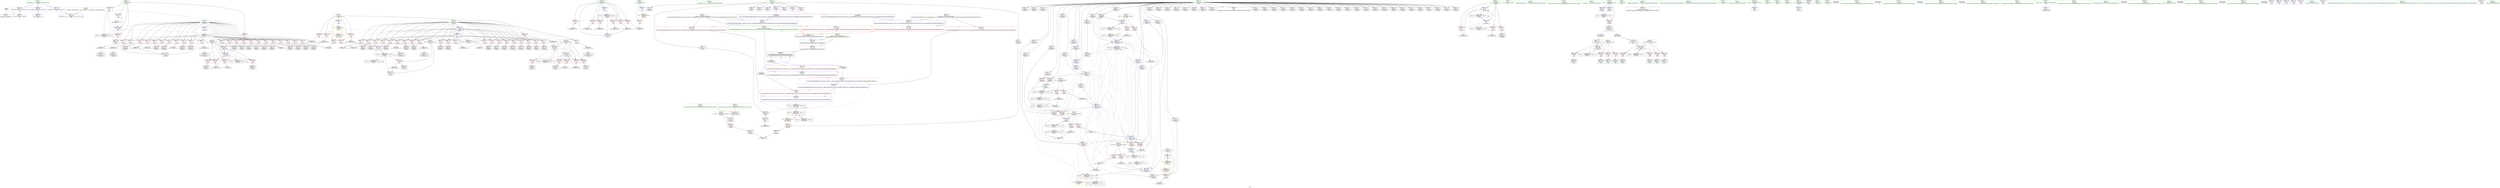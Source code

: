 digraph "SVFG" {
	label="SVFG";

	Node0x559de0a6f1b0 [shape=record,color=grey,label="{NodeID: 0\nNullPtr}"];
	Node0x559de0a6f1b0 -> Node0x559de0aa1c60[style=solid];
	Node0x559de0a6f1b0 -> Node0x559de0ab1b70[style=solid];
	Node0x559de0abc110 [shape=record,color=grey,label="{NodeID: 443\n414 = cmp(413, 9, )\n}"];
	Node0x559de0aafc70 [shape=record,color=red,label="{NodeID: 277\n505\<--355\n\<--xx\nmain\n}"];
	Node0x559de0aafc70 -> Node0x559de0abb210[style=solid];
	Node0x559de0aa3a30 [shape=record,color=purple,label="{NodeID: 194\n560\<--34\nllvm.global_ctors_0\<--llvm.global_ctors\nGlob }"];
	Node0x559de0aa3a30 -> Node0x559de0ab1970[style=solid];
	Node0x559de0aa0c20 [shape=record,color=black,label="{NodeID: 111\n434\<--430\nidxprom21\<--\nmain\n}"];
	Node0x559de0a9ee60 [shape=record,color=green,label="{NodeID: 28\n39\<--40\n__cxx_global_var_init\<--__cxx_global_var_init_field_insensitive\n}"];
	Node0x559de0ab1330 [shape=record,color=red,label="{NodeID: 305\n534\<--531\n\<--call\n_ZSt4swapIcENSt9enable_ifIXsr6__and_ISt6__not_ISt15__is_tuple_likeIT_EESt21is_move_constructibleIS3_ESt18is_move_assignableIS3_EEE5valueEvE4typeERS3_SC_\n}"];
	Node0x559de0ab1330 -> Node0x559de0ab3a80[style=solid];
	Node0x559de0aa5180 [shape=record,color=red,label="{NodeID: 222\n243\<--71\n\<--i\n_Z5checkc\n}"];
	Node0x559de0aa5180 -> Node0x559de0aa3550[style=solid];
	Node0x559de0aa6ba0 [shape=record,color=purple,label="{NodeID: 139\n128\<--13\narrayidx14\<--dp\n_Z5checkc\n}"];
	Node0x559de0aa1720 [shape=record,color=green,label="{NodeID: 56\n522\<--523\n__a.addr\<--__a.addr_field_insensitive\n_ZSt4swapIcENSt9enable_ifIXsr6__and_ISt6__not_ISt15__is_tuple_likeIT_EESt21is_move_constructibleIS3_ESt18is_move_assignableIS3_EEE5valueEvE4typeERS3_SC_\n}"];
	Node0x559de0aa1720 -> Node0x559de0ab0ff0[style=solid];
	Node0x559de0aa1720 -> Node0x559de0ab10c0[style=solid];
	Node0x559de0aa1720 -> Node0x559de0ab38e0[style=solid];
	Node0x559de0ab9890 [shape=record,color=grey,label="{NodeID: 416\n410 = Binary(409, 125, )\n}"];
	Node0x559de0ab9890 -> Node0x559de0ab3330[style=solid];
	Node0x559de0ab2b10 [shape=record,color=blue,label="{NodeID: 333\n83\<--327\nk\<--inc\n_Z5checkc\n}"];
	Node0x559de0ab2b10 -> Node0x559de0aaeea0[style=dashed];
	Node0x559de0ab2b10 -> Node0x559de0aaef70[style=dashed];
	Node0x559de0ab2b10 -> Node0x559de0aaf040[style=dashed];
	Node0x559de0ab2b10 -> Node0x559de0ab2b10[style=dashed];
	Node0x559de0ab2b10 -> Node0x559de0ad6e00[style=dashed];
	Node0x559de0ab2b10 -> Node0x559de0adcd00[style=dashed];
	Node0x559de0aae680 [shape=record,color=red,label="{NodeID: 250\n312\<--73\n\<--j\n_Z5checkc\n}"];
	Node0x559de0aae680 -> Node0x559de0aa05a0[style=solid];
	Node0x559de0aa8260 [shape=record,color=purple,label="{NodeID: 167\n237\<--13\narrayidx83\<--dp\n_Z5checkc\n}"];
	Node0x559de0aa2ed0 [shape=record,color=black,label="{NodeID: 84\n191\<--190\nidxprom52\<--\n_Z5checkc\n}"];
	Node0x559de0a72f40 [shape=record,color=green,label="{NodeID: 1\n7\<--1\n__dso_handle\<--dummyObj\nGlob }"];
	Node0x559de0ae1070 [shape=record,color=yellow,style=double,label="{NodeID: 527\n26V_1 = ENCHI(MR_26V_0)\npts\{120000 \}\nFun[_Z5checkc]}"];
	Node0x559de0ae1070 -> Node0x559de0aaf110[style=dashed];
	Node0x559de0abc290 [shape=record,color=grey,label="{NodeID: 444\n306 = cmp(305, 307, )\n}"];
	Node0x559de0aafd40 [shape=record,color=red,label="{NodeID: 278\n511\<--355\n\<--xx\nmain\n}"];
	Node0x559de0aafd40 -> Node0x559de0abad90[style=solid];
	Node0x559de0aa3b30 [shape=record,color=purple,label="{NodeID: 195\n561\<--34\nllvm.global_ctors_1\<--llvm.global_ctors\nGlob }"];
	Node0x559de0aa3b30 -> Node0x559de0ab1a70[style=solid];
	Node0x559de0aa0cf0 [shape=record,color=black,label="{NodeID: 112\n437\<--436\nidxprom23\<--\nmain\n}"];
	Node0x559de0a9ef60 [shape=record,color=green,label="{NodeID: 29\n43\<--44\n_ZNSt8ios_base4InitC1Ev\<--_ZNSt8ios_base4InitC1Ev_field_insensitive\n}"];
	Node0x559de0ab1400 [shape=record,color=red,label="{NodeID: 306\n538\<--537\n\<--call1\n_ZSt4swapIcENSt9enable_ifIXsr6__and_ISt6__not_ISt15__is_tuple_likeIT_EESt21is_move_constructibleIS3_ESt18is_move_assignableIS3_EEE5valueEvE4typeERS3_SC_\n}"];
	Node0x559de0ab1400 -> Node0x559de0ab3b50[style=solid];
	Node0x559de0aa5250 [shape=record,color=red,label="{NodeID: 223\n255\<--71\n\<--i\n_Z5checkc\n}"];
	Node0x559de0aa5250 -> Node0x559de0aa36f0[style=solid];
	Node0x559de0aa6c70 [shape=record,color=purple,label="{NodeID: 140\n131\<--13\narrayidx16\<--dp\n_Z5checkc\n}"];
	Node0x559de0aa17f0 [shape=record,color=green,label="{NodeID: 57\n524\<--525\n__b.addr\<--__b.addr_field_insensitive\n_ZSt4swapIcENSt9enable_ifIXsr6__and_ISt6__not_ISt15__is_tuple_likeIT_EESt21is_move_constructibleIS3_ESt18is_move_assignableIS3_EEE5valueEvE4typeERS3_SC_\n}"];
	Node0x559de0aa17f0 -> Node0x559de0ab1190[style=solid];
	Node0x559de0aa17f0 -> Node0x559de0ab1260[style=solid];
	Node0x559de0aa17f0 -> Node0x559de0ab39b0[style=solid];
	Node0x559de0ab9a10 [shape=record,color=grey,label="{NodeID: 417\n407 = Binary(406, 125, )\n}"];
	Node0x559de0ab9a10 -> Node0x559de0ab3260[style=solid];
	Node0x559de0ab2be0 [shape=record,color=blue,label="{NodeID: 334\n73\<--333\nj\<--inc141\n_Z5checkc\n}"];
	Node0x559de0ab2be0 -> Node0x559de0aa5800[style=dashed];
	Node0x559de0ab2be0 -> Node0x559de0aad710[style=dashed];
	Node0x559de0ab2be0 -> Node0x559de0aad7e0[style=dashed];
	Node0x559de0ab2be0 -> Node0x559de0aad8b0[style=dashed];
	Node0x559de0ab2be0 -> Node0x559de0aad980[style=dashed];
	Node0x559de0ab2be0 -> Node0x559de0aada50[style=dashed];
	Node0x559de0ab2be0 -> Node0x559de0aadb20[style=dashed];
	Node0x559de0ab2be0 -> Node0x559de0aadbf0[style=dashed];
	Node0x559de0ab2be0 -> Node0x559de0aadcc0[style=dashed];
	Node0x559de0ab2be0 -> Node0x559de0aadd90[style=dashed];
	Node0x559de0ab2be0 -> Node0x559de0aade60[style=dashed];
	Node0x559de0ab2be0 -> Node0x559de0aadf30[style=dashed];
	Node0x559de0ab2be0 -> Node0x559de0aae000[style=dashed];
	Node0x559de0ab2be0 -> Node0x559de0aae0d0[style=dashed];
	Node0x559de0ab2be0 -> Node0x559de0aae1a0[style=dashed];
	Node0x559de0ab2be0 -> Node0x559de0aae270[style=dashed];
	Node0x559de0ab2be0 -> Node0x559de0aae340[style=dashed];
	Node0x559de0ab2be0 -> Node0x559de0aae410[style=dashed];
	Node0x559de0ab2be0 -> Node0x559de0aae4e0[style=dashed];
	Node0x559de0ab2be0 -> Node0x559de0aae5b0[style=dashed];
	Node0x559de0ab2be0 -> Node0x559de0aae680[style=dashed];
	Node0x559de0ab2be0 -> Node0x559de0aae750[style=dashed];
	Node0x559de0ab2be0 -> Node0x559de0ab1ee0[style=dashed];
	Node0x559de0ab2be0 -> Node0x559de0ab2be0[style=dashed];
	Node0x559de0ab2be0 -> Node0x559de0adb400[style=dashed];
	Node0x559de0aae750 [shape=record,color=red,label="{NodeID: 251\n332\<--73\n\<--j\n_Z5checkc\n}"];
	Node0x559de0aae750 -> Node0x559de0abb390[style=solid];
	Node0x559de0aa8330 [shape=record,color=purple,label="{NodeID: 168\n238\<--13\narrayidx84\<--dp\n_Z5checkc\n}"];
	Node0x559de0aa8330 -> Node0x559de0aaf520[style=solid];
	Node0x559de0aa2fa0 [shape=record,color=black,label="{NodeID: 85\n195\<--194\nidxprom55\<--sub54\n_Z5checkc\n}"];
	Node0x559de0a73090 [shape=record,color=green,label="{NodeID: 2\n9\<--1\n\<--dummyObj\nCan only get source location for instruction, argument, global var or function.}"];
	Node0x559de0abc410 [shape=record,color=grey,label="{NodeID: 445\n424 = cmp(423, 425, )\n}"];
	Node0x559de0aafe10 [shape=record,color=red,label="{NodeID: 279\n384\<--357\n\<--i\nmain\n}"];
	Node0x559de0aafe10 -> Node0x559de0abbe10[style=solid];
	Node0x559de0aa3c30 [shape=record,color=purple,label="{NodeID: 196\n562\<--34\nllvm.global_ctors_2\<--llvm.global_ctors\nGlob }"];
	Node0x559de0aa3c30 -> Node0x559de0ab1b70[style=solid];
	Node0x559de0aa0dc0 [shape=record,color=black,label="{NodeID: 113\n440\<--439\nidxprom25\<--\nmain\n}"];
	Node0x559de0a9f060 [shape=record,color=green,label="{NodeID: 30\n49\<--50\n__cxa_atexit\<--__cxa_atexit_field_insensitive\n}"];
	Node0x559de0ab14d0 [shape=record,color=red,label="{NodeID: 307\n542\<--541\n\<--call2\n_ZSt4swapIcENSt9enable_ifIXsr6__and_ISt6__not_ISt15__is_tuple_likeIT_EESt21is_move_constructibleIS3_ESt18is_move_assignableIS3_EEE5valueEvE4typeERS3_SC_\n}"];
	Node0x559de0ab14d0 -> Node0x559de0ab3c20[style=solid];
	Node0x559de0aa5320 [shape=record,color=red,label="{NodeID: 224\n265\<--71\n\<--i\n_Z5checkc\n}"];
	Node0x559de0aa5320 -> Node0x559de0abd010[style=solid];
	Node0x559de0aa6d40 [shape=record,color=purple,label="{NodeID: 141\n132\<--13\narrayidx17\<--dp\n_Z5checkc\n}"];
	Node0x559de0aa6d40 -> Node0x559de0ab2080[style=solid];
	Node0x559de0aa18c0 [shape=record,color=green,label="{NodeID: 58\n526\<--527\n__tmp\<--__tmp_field_insensitive\n_ZSt4swapIcENSt9enable_ifIXsr6__and_ISt6__not_ISt15__is_tuple_likeIT_EESt21is_move_constructibleIS3_ESt18is_move_assignableIS3_EEE5valueEvE4typeERS3_SC_\n|{|<s1>16}}"];
	Node0x559de0aa18c0 -> Node0x559de0ab3a80[style=solid];
	Node0x559de0aa18c0:s1 -> Node0x559de0aff920[style=solid,color=red];
	Node0x559de0adaf00 [shape=record,color=black,label="{NodeID: 501\nMR_6V_3 = PHI(MR_6V_4, MR_6V_2, )\npts\{66 \}\n}"];
	Node0x559de0adaf00 -> Node0x559de0aa43b0[style=dashed];
	Node0x559de0ab9b90 [shape=record,color=grey,label="{NodeID: 418\n201 = Binary(200, 125, )\n}"];
	Node0x559de0ab9b90 -> Node0x559de0abbf90[style=solid];
	Node0x559de0ab2cb0 [shape=record,color=blue,label="{NodeID: 335\n71\<--338\ni\<--inc144\n_Z5checkc\n}"];
	Node0x559de0ab2cb0 -> Node0x559de0ad0a00[style=dashed];
	Node0x559de0aae820 [shape=record,color=red,label="{NodeID: 252\n163\<--75\n\<--prev\n_Z5checkc\n}"];
	Node0x559de0aae820 -> Node0x559de0abaa90[style=solid];
	Node0x559de0aa8400 [shape=record,color=purple,label="{NodeID: 169\n245\<--13\narrayidx87\<--dp\n_Z5checkc\n}"];
	Node0x559de0aa3070 [shape=record,color=black,label="{NodeID: 86\n203\<--202\nidxprom59\<--\n_Z5checkc\n}"];
	Node0x559de0a73120 [shape=record,color=green,label="{NodeID: 3\n20\<--1\n.str\<--dummyObj\nGlob }"];
	Node0x559de0abc590 [shape=record,color=grey,label="{NodeID: 446\n173 = cmp(164, 172, )\n}"];
	Node0x559de0aafee0 [shape=record,color=red,label="{NodeID: 280\n388\<--357\n\<--i\nmain\n}"];
	Node0x559de0aafee0 -> Node0x559de0aa0810[style=solid];
	Node0x559de0aa3d30 [shape=record,color=red,label="{NodeID: 197\n377\<--8\n\<--T\nmain\n}"];
	Node0x559de0aa3d30 -> Node0x559de0abb510[style=solid];
	Node0x559de0aa0e90 [shape=record,color=black,label="{NodeID: 114\n458\<--456\nfrombool\<--call33\nmain\n}"];
	Node0x559de0aa0e90 -> Node0x559de0ab3670[style=solid];
	Node0x559de0a9f160 [shape=record,color=green,label="{NodeID: 31\n48\<--54\n_ZNSt8ios_base4InitD1Ev\<--_ZNSt8ios_base4InitD1Ev_field_insensitive\n}"];
	Node0x559de0a9f160 -> Node0x559de0aa1f30[style=solid];
	Node0x559de0ab15a0 [shape=record,color=red,label="{NodeID: 308\n554\<--551\n\<--__t.addr\n_ZSt4moveIRcEONSt16remove_referenceIT_E4typeEOS2_\n}"];
	Node0x559de0ab15a0 -> Node0x559de0aa5f70[style=solid];
	Node0x559de0aa53f0 [shape=record,color=red,label="{NodeID: 225\n268\<--71\n\<--i\n_Z5checkc\n}"];
	Node0x559de0aa53f0 -> Node0x559de0abaf10[style=solid];
	Node0x559de0aa6e10 [shape=record,color=purple,label="{NodeID: 142\n136\<--13\narrayidx19\<--dp\n_Z5checkc\n}"];
	Node0x559de0aa1990 [shape=record,color=green,label="{NodeID: 59\n532\<--533\n_ZSt4moveIRcEONSt16remove_referenceIT_E4typeEOS2_\<--_ZSt4moveIRcEONSt16remove_referenceIT_E4typeEOS2__field_insensitive\n}"];
	Node0x559de0adb400 [shape=record,color=black,label="{NodeID: 502\nMR_14V_6 = PHI(MR_14V_2, MR_14V_4, )\npts\{74 \}\n}"];
	Node0x559de0ab9d10 [shape=record,color=grey,label="{NodeID: 419\n495 = Binary(494, 125, )\n}"];
	Node0x559de0ab2d80 [shape=record,color=blue,label="{NodeID: 336\n65\<--89\nretval\<--\n_Z5checkc\n}"];
	Node0x559de0ab2d80 -> Node0x559de0adaf00[style=dashed];
	Node0x559de0aae8f0 [shape=record,color=red,label="{NodeID: 253\n175\<--75\n\<--prev\n_Z5checkc\n}"];
	Node0x559de0aae8f0 -> Node0x559de0ab9590[style=solid];
	Node0x559de0aa84d0 [shape=record,color=purple,label="{NodeID: 170\n248\<--13\narrayidx89\<--dp\n_Z5checkc\n}"];
	Node0x559de0aa3140 [shape=record,color=black,label="{NodeID: 87\n206\<--205\nidxprom61\<--\n_Z5checkc\n}"];
	Node0x559de0a72b50 [shape=record,color=green,label="{NodeID: 4\n22\<--1\n.str.1\<--dummyObj\nGlob }"];
	Node0x559de0abc710 [shape=record,color=grey,label="{NodeID: 447\n289 = cmp(280, 288, )\n}"];
	Node0x559de0aaffb0 [shape=record,color=red,label="{NodeID: 281\n395\<--357\n\<--i\nmain\n}"];
	Node0x559de0aaffb0 -> Node0x559de0aab500[style=solid];
	Node0x559de0aa3e00 [shape=record,color=red,label="{NodeID: 198\n96\<--16\n\<--N\n_Z5checkc\n}"];
	Node0x559de0aa3e00 -> Node0x559de0abc890[style=solid];
	Node0x559de0aa0f60 [shape=record,color=black,label="{NodeID: 115\n462\<--460\nfrombool35\<--call34\nmain\n}"];
	Node0x559de0aa0f60 -> Node0x559de0ab3740[style=solid];
	Node0x559de0a9f260 [shape=record,color=green,label="{NodeID: 32\n61\<--62\n_Z5checkc\<--_Z5checkc_field_insensitive\n}"];
	Node0x559de0ab1670 [shape=record,color=blue,label="{NodeID: 309\n8\<--9\nT\<--\nGlob }"];
	Node0x559de0ab1670 -> Node0x559de0ae15e0[style=dashed];
	Node0x559de0aa54c0 [shape=record,color=red,label="{NodeID: 226\n281\<--71\n\<--i\n_Z5checkc\n}"];
	Node0x559de0aa54c0 -> Node0x559de0aa0190[style=solid];
	Node0x559de0aa6ee0 [shape=record,color=purple,label="{NodeID: 143\n139\<--13\narrayidx21\<--dp\n_Z5checkc\n}"];
	Node0x559de0aa1a90 [shape=record,color=green,label="{NodeID: 60\n551\<--552\n__t.addr\<--__t.addr_field_insensitive\n_ZSt4moveIRcEONSt16remove_referenceIT_E4typeEOS2_\n}"];
	Node0x559de0aa1a90 -> Node0x559de0ab15a0[style=solid];
	Node0x559de0aa1a90 -> Node0x559de0ab3cf0[style=solid];
	Node0x559de0adb900 [shape=record,color=black,label="{NodeID: 503\nMR_16V_7 = PHI(MR_16V_2, MR_16V_5, )\npts\{76 \}\n}"];
	Node0x559de0ab9e90 [shape=record,color=grey,label="{NodeID: 420\n154 = Binary(153, 125, )\n}"];
	Node0x559de0ab9e90 -> Node0x559de0aa29f0[style=solid];
	Node0x559de0ab2e50 [shape=record,color=blue,label="{NodeID: 337\n353\<--9\nretval\<--\nmain\n}"];
	Node0x559de0aae9c0 [shape=record,color=red,label="{NodeID: 254\n200\<--77\n\<--prev51\n_Z5checkc\n}"];
	Node0x559de0aae9c0 -> Node0x559de0ab9b90[style=solid];
	Node0x559de0aa85a0 [shape=record,color=purple,label="{NodeID: 171\n249\<--13\narrayidx90\<--dp\n_Z5checkc\n}"];
	Node0x559de0aa85a0 -> Node0x559de0aaf5f0[style=solid];
	Node0x559de0aa3210 [shape=record,color=black,label="{NodeID: 88\n215\<--214\nidxprom67\<--\n_Z5checkc\n}"];
	Node0x559de0a72be0 [shape=record,color=green,label="{NodeID: 5\n24\<--1\n.str.2\<--dummyObj\nGlob }"];
	Node0x559de0abc890 [shape=record,color=grey,label="{NodeID: 448\n97 = cmp(95, 96, )\n}"];
	Node0x559de0ab0080 [shape=record,color=red,label="{NodeID: 282\n403\<--359\n\<--row\nmain\n}"];
	Node0x559de0ab0080 -> Node0x559de0abbc90[style=solid];
	Node0x559de0aa3ed0 [shape=record,color=red,label="{NodeID: 199\n102\<--16\n\<--N\n_Z5checkc\n}"];
	Node0x559de0aa3ed0 -> Node0x559de0abca10[style=solid];
	Node0x559de0aa58f0 [shape=record,color=black,label="{NodeID: 116\n465\<--464\ntobool\<--\nmain\n}"];
	Node0x559de0a9f360 [shape=record,color=green,label="{NodeID: 33\n65\<--66\nretval\<--retval_field_insensitive\n_Z5checkc\n}"];
	Node0x559de0a9f360 -> Node0x559de0aa43b0[style=solid];
	Node0x559de0a9f360 -> Node0x559de0ab2a40[style=solid];
	Node0x559de0a9f360 -> Node0x559de0ab2d80[style=solid];
	Node0x559de0ab1770 [shape=record,color=blue,label="{NodeID: 310\n16\<--9\nN\<--\nGlob }"];
	Node0x559de0ab1770 -> Node0x559de0ae16f0[style=dashed];
	Node0x559de0aa5590 [shape=record,color=red,label="{NodeID: 227\n293\<--71\n\<--i\n_Z5checkc\n}"];
	Node0x559de0aa5590 -> Node0x559de0aa0330[style=solid];
	Node0x559de0aa6fb0 [shape=record,color=purple,label="{NodeID: 144\n140\<--13\narrayidx22\<--dp\n_Z5checkc\n}"];
	Node0x559de0aa6fb0 -> Node0x559de0ab2150[style=solid];
	Node0x559de0aa1b60 [shape=record,color=green,label="{NodeID: 61\n36\<--556\n_GLOBAL__sub_I_momtchil_0_1.cpp\<--_GLOBAL__sub_I_momtchil_0_1.cpp_field_insensitive\n}"];
	Node0x559de0aa1b60 -> Node0x559de0ab1a70[style=solid];
	Node0x559de0adbe00 [shape=record,color=black,label="{NodeID: 504\nMR_18V_7 = PHI(MR_18V_2, MR_18V_5, )\npts\{78 \}\n}"];
	Node0x559de0aba010 [shape=record,color=grey,label="{NodeID: 421\n431 = Binary(430, 432, )\n}"];
	Node0x559de0aba010 -> Node0x559de0ab3400[style=solid];
	Node0x559de0ab2f20 [shape=record,color=blue,label="{NodeID: 338\n355\<--9\nxx\<--\nmain\n}"];
	Node0x559de0ab2f20 -> Node0x559de0acc000[style=dashed];
	Node0x559de0aaea90 [shape=record,color=red,label="{NodeID: 255\n212\<--77\n\<--prev51\n_Z5checkc\n}"];
	Node0x559de0aaea90 -> Node0x559de0aab380[style=solid];
	Node0x559de0aa8670 [shape=record,color=purple,label="{NodeID: 172\n257\<--13\narrayidx95\<--dp\n_Z5checkc\n}"];
	Node0x559de0aa32e0 [shape=record,color=black,label="{NodeID: 89\n218\<--217\nidxprom69\<--\n_Z5checkc\n}"];
	Node0x559de0a72d30 [shape=record,color=green,label="{NodeID: 6\n26\<--1\n.str.3\<--dummyObj\nGlob }"];
	Node0x559de0abca10 [shape=record,color=grey,label="{NodeID: 449\n103 = cmp(101, 102, )\n}"];
	Node0x559de0ab0150 [shape=record,color=red,label="{NodeID: 283\n416\<--359\n\<--row\nmain\n}"];
	Node0x559de0ab0150 -> Node0x559de0aa08e0[style=solid];
	Node0x559de0aa3fa0 [shape=record,color=red,label="{NodeID: 200\n385\<--16\n\<--N\nmain\n}"];
	Node0x559de0aa3fa0 -> Node0x559de0abbe10[style=solid];
	Node0x559de0aa59c0 [shape=record,color=black,label="{NodeID: 117\n468\<--467\ntobool36\<--\nmain\n}"];
	Node0x559de0a9f430 [shape=record,color=green,label="{NodeID: 34\n67\<--68\ncol.addr\<--col.addr_field_insensitive\n_Z5checkc\n}"];
	Node0x559de0a9f430 -> Node0x559de0aa4480[style=solid];
	Node0x559de0a9f430 -> Node0x559de0ab1c70[style=solid];
	Node0x559de0ab1870 [shape=record,color=blue,label="{NodeID: 311\n18\<--9\nK\<--\nGlob }"];
	Node0x559de0ab1870 -> Node0x559de0ae17d0[style=dashed];
	Node0x559de0aa5660 [shape=record,color=red,label="{NodeID: 228\n309\<--71\n\<--i\n_Z5checkc\n}"];
	Node0x559de0aa5660 -> Node0x559de0aa04d0[style=solid];
	Node0x559de0aa7080 [shape=record,color=purple,label="{NodeID: 145\n144\<--13\narrayidx24\<--dp\n_Z5checkc\n}"];
	Node0x559de0aa1c60 [shape=record,color=black,label="{NodeID: 62\n2\<--3\ndummyVal\<--dummyVal\n}"];
	Node0x559de0adc300 [shape=record,color=black,label="{NodeID: 505\nMR_20V_7 = PHI(MR_20V_2, MR_20V_5, )\npts\{80 \}\n}"];
	Node0x559de0aba190 [shape=record,color=grey,label="{NodeID: 422\n453 = Binary(452, 432, )\n}"];
	Node0x559de0aba190 -> Node0x559de0ab35a0[style=solid];
	Node0x559de0ab2ff0 [shape=record,color=blue,label="{NodeID: 339\n357\<--9\ni\<--\nmain\n}"];
	Node0x559de0ab2ff0 -> Node0x559de0aafe10[style=dashed];
	Node0x559de0ab2ff0 -> Node0x559de0aafee0[style=dashed];
	Node0x559de0ab2ff0 -> Node0x559de0aaffb0[style=dashed];
	Node0x559de0ab2ff0 -> Node0x559de0ab30c0[style=dashed];
	Node0x559de0ab2ff0 -> Node0x559de0acc500[style=dashed];
	Node0x559de0aaeb60 [shape=record,color=red,label="{NodeID: 256\n241\<--79\n\<--prev77\n_Z5checkc\n}"];
	Node0x559de0aaeb60 -> Node0x559de0aab080[style=solid];
	Node0x559de0aa8740 [shape=record,color=purple,label="{NodeID: 173\n260\<--13\narrayidx97\<--dp\n_Z5checkc\n}"];
	Node0x559de0aa33b0 [shape=record,color=black,label="{NodeID: 90\n232\<--231\nidxprom79\<--sub78\n_Z5checkc\n}"];
	Node0x559de0a72dc0 [shape=record,color=green,label="{NodeID: 7\n28\<--1\n.str.4\<--dummyObj\nGlob }"];
	Node0x559de0ae15e0 [shape=record,color=yellow,style=double,label="{NodeID: 533\n30V_1 = ENCHI(MR_30V_0)\npts\{10 \}\nFun[main]}"];
	Node0x559de0ae15e0 -> Node0x559de0aa3d30[style=dashed];
	Node0x559de0abcb90 [shape=record,color=grey,label="{NodeID: 450\n115 = cmp(112, 114, )\n}"];
	Node0x559de0ab0220 [shape=record,color=red,label="{NodeID: 284\n427\<--359\n\<--row\nmain\n}"];
	Node0x559de0ab0220 -> Node0x559de0aa0b50[style=solid];
	Node0x559de0aa4070 [shape=record,color=red,label="{NodeID: 201\n399\<--16\n\<--N\nmain\n}"];
	Node0x559de0aa4070 -> Node0x559de0ab9450[style=solid];
	Node0x559de0aa5a90 [shape=record,color=black,label="{NodeID: 118\n478\<--477\ntobool40\<--\nmain\n}"];
	Node0x559de0a9f500 [shape=record,color=green,label="{NodeID: 35\n69\<--70\nred\<--red_field_insensitive\n_Z5checkc\n}"];
	Node0x559de0a9f500 -> Node0x559de0ab1d40[style=solid];
	Node0x559de0ab1970 [shape=record,color=blue,label="{NodeID: 312\n560\<--35\nllvm.global_ctors_0\<--\nGlob }"];
	Node0x559de0aa5730 [shape=record,color=red,label="{NodeID: 229\n337\<--71\n\<--i\n_Z5checkc\n}"];
	Node0x559de0aa5730 -> Node0x559de0aaaf00[style=solid];
	Node0x559de0aa7150 [shape=record,color=purple,label="{NodeID: 146\n147\<--13\narrayidx26\<--dp\n_Z5checkc\n}"];
	Node0x559de0aa1d60 [shape=record,color=black,label="{NodeID: 63\n352\<--9\nmain_ret\<--\nmain\n}"];
	Node0x559de0ae5410 [shape=record,color=yellow,style=double,label="{NodeID: 589\n28V_3 = CSCHI(MR_28V_2)\npts\{150000 \}\nCS[]|{<s0>9|<s1>9}}"];
	Node0x559de0ae5410:s0 -> Node0x559de0ad7300[style=dashed,color=red];
	Node0x559de0ae5410:s1 -> Node0x559de0add200[style=dashed,color=red];
	Node0x559de0adc800 [shape=record,color=black,label="{NodeID: 506\nMR_22V_7 = PHI(MR_22V_2, MR_22V_5, )\npts\{82 \}\n}"];
	Node0x559de0aba310 [shape=record,color=grey,label="{NodeID: 423\n448 = Binary(447, 432, )\n}"];
	Node0x559de0aba310 -> Node0x559de0ab34d0[style=solid];
	Node0x559de0ab30c0 [shape=record,color=blue,label="{NodeID: 340\n357\<--396\ni\<--inc\nmain\n}"];
	Node0x559de0ab30c0 -> Node0x559de0aafe10[style=dashed];
	Node0x559de0ab30c0 -> Node0x559de0aafee0[style=dashed];
	Node0x559de0ab30c0 -> Node0x559de0aaffb0[style=dashed];
	Node0x559de0ab30c0 -> Node0x559de0ab30c0[style=dashed];
	Node0x559de0ab30c0 -> Node0x559de0acc500[style=dashed];
	Node0x559de0aaec30 [shape=record,color=red,label="{NodeID: 257\n253\<--79\n\<--prev77\n_Z5checkc\n}"];
	Node0x559de0aaec30 -> Node0x559de0aab200[style=solid];
	Node0x559de0aa8810 [shape=record,color=purple,label="{NodeID: 174\n261\<--13\narrayidx98\<--dp\n_Z5checkc\n}"];
	Node0x559de0aa8810 -> Node0x559de0ab2700[style=solid];
	Node0x559de0aa3480 [shape=record,color=black,label="{NodeID: 91\n236\<--235\nidxprom82\<--sub81\n_Z5checkc\n}"];
	Node0x559de0a72e50 [shape=record,color=green,label="{NodeID: 8\n30\<--1\n.str.5\<--dummyObj\nGlob }"];
	Node0x559de0ae16f0 [shape=record,color=yellow,style=double,label="{NodeID: 534\n2V_1 = ENCHI(MR_2V_0)\npts\{17 \}\nFun[main]|{|<s4>8|<s5>9}}"];
	Node0x559de0ae16f0 -> Node0x559de0aa3fa0[style=dashed];
	Node0x559de0ae16f0 -> Node0x559de0aa4070[style=dashed];
	Node0x559de0ae16f0 -> Node0x559de0aa4140[style=dashed];
	Node0x559de0ae16f0 -> Node0x559de0aa4210[style=dashed];
	Node0x559de0ae16f0:s4 -> Node0x559de0827430[style=dashed,color=red];
	Node0x559de0ae16f0:s5 -> Node0x559de0827430[style=dashed,color=red];
	Node0x559de0abcd10 [shape=record,color=grey,label="{NodeID: 451\n151 = cmp(150, 9, )\n}"];
	Node0x559de0ab02f0 [shape=record,color=red,label="{NodeID: 285\n436\<--359\n\<--row\nmain\n}"];
	Node0x559de0ab02f0 -> Node0x559de0aa0cf0[style=solid];
	Node0x559de0aa4140 [shape=record,color=red,label="{NodeID: 202\n406\<--16\n\<--N\nmain\n}"];
	Node0x559de0aa4140 -> Node0x559de0ab9a10[style=solid];
	Node0x559de0aa5b60 [shape=record,color=black,label="{NodeID: 119\n481\<--480\ntobool42\<--\nmain\n}"];
	Node0x559de0a9f5d0 [shape=record,color=green,label="{NodeID: 36\n71\<--72\ni\<--i_field_insensitive\n_Z5checkc\n}"];
	Node0x559de0a9f5d0 -> Node0x559de0aa4550[style=solid];
	Node0x559de0a9f5d0 -> Node0x559de0aa4620[style=solid];
	Node0x559de0a9f5d0 -> Node0x559de0aa46f0[style=solid];
	Node0x559de0a9f5d0 -> Node0x559de0aa47c0[style=solid];
	Node0x559de0a9f5d0 -> Node0x559de0aa4890[style=solid];
	Node0x559de0a9f5d0 -> Node0x559de0aa4960[style=solid];
	Node0x559de0a9f5d0 -> Node0x559de0aa4a30[style=solid];
	Node0x559de0a9f5d0 -> Node0x559de0aa4b00[style=solid];
	Node0x559de0a9f5d0 -> Node0x559de0aa4bd0[style=solid];
	Node0x559de0a9f5d0 -> Node0x559de0aa4ca0[style=solid];
	Node0x559de0a9f5d0 -> Node0x559de0aa4d70[style=solid];
	Node0x559de0a9f5d0 -> Node0x559de0aa4e40[style=solid];
	Node0x559de0a9f5d0 -> Node0x559de0aa4f10[style=solid];
	Node0x559de0a9f5d0 -> Node0x559de0aa4fe0[style=solid];
	Node0x559de0a9f5d0 -> Node0x559de0aa50b0[style=solid];
	Node0x559de0a9f5d0 -> Node0x559de0aa5180[style=solid];
	Node0x559de0a9f5d0 -> Node0x559de0aa5250[style=solid];
	Node0x559de0a9f5d0 -> Node0x559de0aa5320[style=solid];
	Node0x559de0a9f5d0 -> Node0x559de0aa53f0[style=solid];
	Node0x559de0a9f5d0 -> Node0x559de0aa54c0[style=solid];
	Node0x559de0a9f5d0 -> Node0x559de0aa5590[style=solid];
	Node0x559de0a9f5d0 -> Node0x559de0aa5660[style=solid];
	Node0x559de0a9f5d0 -> Node0x559de0aa5730[style=solid];
	Node0x559de0a9f5d0 -> Node0x559de0ab1e10[style=solid];
	Node0x559de0a9f5d0 -> Node0x559de0ab2cb0[style=solid];
	Node0x559de0ab1a70 [shape=record,color=blue,label="{NodeID: 313\n561\<--36\nllvm.global_ctors_1\<--_GLOBAL__sub_I_momtchil_0_1.cpp\nGlob }"];
	Node0x559de0aa5800 [shape=record,color=red,label="{NodeID: 230\n101\<--73\n\<--j\n_Z5checkc\n}"];
	Node0x559de0aa5800 -> Node0x559de0abca10[style=solid];
	Node0x559de0aa7220 [shape=record,color=purple,label="{NodeID: 147\n148\<--13\narrayidx27\<--dp\n_Z5checkc\n}"];
	Node0x559de0aa7220 -> Node0x559de0ab2220[style=solid];
	Node0x559de0aa1e30 [shape=record,color=black,label="{NodeID: 64\n14\<--13\n\<--dp\nCan only get source location for instruction, argument, global var or function.}"];
	Node0x559de0adcd00 [shape=record,color=black,label="{NodeID: 507\nMR_24V_8 = PHI(MR_24V_2, MR_24V_5, )\npts\{84 \}\n}"];
	Node0x559de0aba490 [shape=record,color=grey,label="{NodeID: 424\n471 = Binary(470, 125, )\n}"];
	Node0x559de0ab3190 [shape=record,color=blue,label="{NodeID: 341\n359\<--400\nrow\<--sub\nmain\n}"];
	Node0x559de0ab3190 -> Node0x559de0ab0080[style=dashed];
	Node0x559de0ab3190 -> Node0x559de0ab0150[style=dashed];
	Node0x559de0ab3190 -> Node0x559de0ab0220[style=dashed];
	Node0x559de0ab3190 -> Node0x559de0ab02f0[style=dashed];
	Node0x559de0ab3190 -> Node0x559de0ab03c0[style=dashed];
	Node0x559de0ab3190 -> Node0x559de0ab35a0[style=dashed];
	Node0x559de0ab3190 -> Node0x559de0acca00[style=dashed];
	Node0x559de0aaed00 [shape=record,color=red,label="{NodeID: 258\n279\<--81\n\<--prev103\n_Z5checkc\n}"];
	Node0x559de0aaed00 -> Node0x559de0aba910[style=solid];
	Node0x559de0aa88e0 [shape=record,color=purple,label="{NodeID: 175\n271\<--13\narrayidx106\<--dp\n_Z5checkc\n}"];
	Node0x559de0aa3550 [shape=record,color=black,label="{NodeID: 92\n244\<--243\nidxprom86\<--\n_Z5checkc\n}"];
	Node0x559de0a6edb0 [shape=record,color=green,label="{NodeID: 9\n32\<--1\n.str.6\<--dummyObj\nGlob }"];
	Node0x559de0ae17d0 [shape=record,color=yellow,style=double,label="{NodeID: 535\n4V_1 = ENCHI(MR_4V_0)\npts\{19 \}\nFun[main]|{<s0>8|<s1>9}}"];
	Node0x559de0ae17d0:s0 -> Node0x559de0895c10[style=dashed,color=red];
	Node0x559de0ae17d0:s1 -> Node0x559de0895c10[style=dashed,color=red];
	Node0x559de0abce90 [shape=record,color=grey,label="{NodeID: 452\n320 = cmp(318, 319, )\n}"];
	Node0x559de0ab03c0 [shape=record,color=red,label="{NodeID: 286\n452\<--359\n\<--row\nmain\n}"];
	Node0x559de0ab03c0 -> Node0x559de0aba190[style=solid];
	Node0x559de0aa4210 [shape=record,color=red,label="{NodeID: 203\n409\<--16\n\<--N\nmain\n}"];
	Node0x559de0aa4210 -> Node0x559de0ab9890[style=solid];
	Node0x559de0aa5c30 [shape=record,color=black,label="{NodeID: 120\n489\<--488\ntobool47\<--\nmain\n}"];
	Node0x559de0a9f6a0 [shape=record,color=green,label="{NodeID: 37\n73\<--74\nj\<--j_field_insensitive\n_Z5checkc\n}"];
	Node0x559de0a9f6a0 -> Node0x559de0aa5800[style=solid];
	Node0x559de0a9f6a0 -> Node0x559de0aad710[style=solid];
	Node0x559de0a9f6a0 -> Node0x559de0aad7e0[style=solid];
	Node0x559de0a9f6a0 -> Node0x559de0aad8b0[style=solid];
	Node0x559de0a9f6a0 -> Node0x559de0aad980[style=solid];
	Node0x559de0a9f6a0 -> Node0x559de0aada50[style=solid];
	Node0x559de0a9f6a0 -> Node0x559de0aadb20[style=solid];
	Node0x559de0a9f6a0 -> Node0x559de0aadbf0[style=solid];
	Node0x559de0a9f6a0 -> Node0x559de0aadcc0[style=solid];
	Node0x559de0a9f6a0 -> Node0x559de0aadd90[style=solid];
	Node0x559de0a9f6a0 -> Node0x559de0aade60[style=solid];
	Node0x559de0a9f6a0 -> Node0x559de0aadf30[style=solid];
	Node0x559de0a9f6a0 -> Node0x559de0aae000[style=solid];
	Node0x559de0a9f6a0 -> Node0x559de0aae0d0[style=solid];
	Node0x559de0a9f6a0 -> Node0x559de0aae1a0[style=solid];
	Node0x559de0a9f6a0 -> Node0x559de0aae270[style=solid];
	Node0x559de0a9f6a0 -> Node0x559de0aae340[style=solid];
	Node0x559de0a9f6a0 -> Node0x559de0aae410[style=solid];
	Node0x559de0a9f6a0 -> Node0x559de0aae4e0[style=solid];
	Node0x559de0a9f6a0 -> Node0x559de0aae5b0[style=solid];
	Node0x559de0a9f6a0 -> Node0x559de0aae680[style=solid];
	Node0x559de0a9f6a0 -> Node0x559de0aae750[style=solid];
	Node0x559de0a9f6a0 -> Node0x559de0ab1ee0[style=solid];
	Node0x559de0a9f6a0 -> Node0x559de0ab2be0[style=solid];
	Node0x559de0ab1b70 [shape=record,color=blue, style = dotted,label="{NodeID: 314\n562\<--3\nllvm.global_ctors_2\<--dummyVal\nGlob }"];
	Node0x559de0aad710 [shape=record,color=red,label="{NodeID: 231\n108\<--73\n\<--j\n_Z5checkc\n}"];
	Node0x559de0aad710 -> Node0x559de0aa2100[style=solid];
	Node0x559de0aa72f0 [shape=record,color=purple,label="{NodeID: 148\n156\<--13\narrayidx31\<--dp\n_Z5checkc\n}"];
	Node0x559de0aa1f30 [shape=record,color=black,label="{NodeID: 65\n47\<--48\n\<--_ZNSt8ios_base4InitD1Ev\nCan only get source location for instruction, argument, global var or function.}"];
	Node0x559de0afd300 [shape=record,color=black,label="{NodeID: 591\n46 = PHI()\n}"];
	Node0x559de0add200 [shape=record,color=black,label="{NodeID: 508\nMR_28V_21 = PHI(MR_28V_2, MR_28V_19, )\npts\{150000 \}\n|{<s0>8|<s1>9}}"];
	Node0x559de0add200:s0 -> Node0x559de0ae5410[style=dashed,color=blue];
	Node0x559de0add200:s1 -> Node0x559de0acec00[style=dashed,color=blue];
	Node0x559de0aba610 [shape=record,color=grey,label="{NodeID: 425\n292 = Binary(291, 125, )\n}"];
	Node0x559de0aba610 -> Node0x559de0ab28a0[style=solid];
	Node0x559de0ab3260 [shape=record,color=blue,label="{NodeID: 342\n361\<--407\nncol\<--sub9\nmain\n}"];
	Node0x559de0ab3260 -> Node0x559de0ad7800[style=dashed];
	Node0x559de0aaedd0 [shape=record,color=red,label="{NodeID: 259\n291\<--81\n\<--prev103\n_Z5checkc\n}"];
	Node0x559de0aaedd0 -> Node0x559de0aba610[style=solid];
	Node0x559de0aa89b0 [shape=record,color=purple,label="{NodeID: 176\n275\<--13\narrayidx109\<--dp\n_Z5checkc\n}"];
	Node0x559de0aa3620 [shape=record,color=black,label="{NodeID: 93\n247\<--246\nidxprom88\<--\n_Z5checkc\n}"];
	Node0x559de0a6ee80 [shape=record,color=green,label="{NodeID: 10\n35\<--1\n\<--dummyObj\nCan only get source location for instruction, argument, global var or function.}"];
	Node0x559de0abd010 [shape=record,color=grey,label="{NodeID: 453\n266 = cmp(265, 9, )\n}"];
	Node0x559de0ab0490 [shape=record,color=red,label="{NodeID: 287\n430\<--361\n\<--ncol\nmain\n}"];
	Node0x559de0ab0490 -> Node0x559de0aa0c20[style=solid];
	Node0x559de0ab0490 -> Node0x559de0aba010[style=solid];
	Node0x559de0aa42e0 [shape=record,color=red,label="{NodeID: 204\n319\<--18\n\<--K\n_Z5checkc\n}"];
	Node0x559de0aa42e0 -> Node0x559de0abce90[style=solid];
	Node0x559de0aa5d00 [shape=record,color=black,label="{NodeID: 121\n492\<--491\ntobool49\<--\nmain\n}"];
	Node0x559de0a9f770 [shape=record,color=green,label="{NodeID: 38\n75\<--76\nprev\<--prev_field_insensitive\n_Z5checkc\n}"];
	Node0x559de0a9f770 -> Node0x559de0aae820[style=solid];
	Node0x559de0a9f770 -> Node0x559de0aae8f0[style=solid];
	Node0x559de0a9f770 -> Node0x559de0ab22f0[style=solid];
	Node0x559de0ab1c70 [shape=record,color=blue,label="{NodeID: 315\n67\<--64\ncol.addr\<--col\n_Z5checkc\n}"];
	Node0x559de0ab1c70 -> Node0x559de0aa4480[style=dashed];
	Node0x559de0aad7e0 [shape=record,color=red,label="{NodeID: 232\n120\<--73\n\<--j\n_Z5checkc\n}"];
	Node0x559de0aad7e0 -> Node0x559de0aa2440[style=solid];
	Node0x559de0aa73c0 [shape=record,color=purple,label="{NodeID: 149\n159\<--13\narrayidx33\<--dp\n_Z5checkc\n}"];
	Node0x559de0aa2030 [shape=record,color=black,label="{NodeID: 66\n106\<--105\nidxprom\<--\n_Z5checkc\n}"];
	Node0x559de0afd230 [shape=record,color=black,label="{NodeID: 592\n371 = PHI()\n}"];
	Node0x559de0aba790 [shape=record,color=grey,label="{NodeID: 426\n484 = Binary(483, 125, )\n}"];
	Node0x559de0ab3330 [shape=record,color=blue,label="{NodeID: 343\n363\<--410\ncol\<--sub10\nmain\n}"];
	Node0x559de0ab3330 -> Node0x559de0ab0560[style=dashed];
	Node0x559de0ab3330 -> Node0x559de0ab0630[style=dashed];
	Node0x559de0ab3330 -> Node0x559de0ab0700[style=dashed];
	Node0x559de0ab3330 -> Node0x559de0ab07d0[style=dashed];
	Node0x559de0ab3330 -> Node0x559de0ab3330[style=dashed];
	Node0x559de0ab3330 -> Node0x559de0ab34d0[style=dashed];
	Node0x559de0ab3330 -> Node0x559de0acd400[style=dashed];
	Node0x559de0aaeea0 [shape=record,color=red,label="{NodeID: 260\n305\<--83\n\<--k\n_Z5checkc\n}"];
	Node0x559de0aaeea0 -> Node0x559de0abc290[style=solid];
	Node0x559de0aa8a80 [shape=record,color=purple,label="{NodeID: 177\n276\<--13\narrayidx110\<--dp\n_Z5checkc\n}"];
	Node0x559de0aa8a80 -> Node0x559de0aaf6c0[style=solid];
	Node0x559de0aa36f0 [shape=record,color=black,label="{NodeID: 94\n256\<--255\nidxprom94\<--\n_Z5checkc\n}"];
	Node0x559de0a9e0d0 [shape=record,color=green,label="{NodeID: 11\n87\<--1\n\<--dummyObj\nCan only get source location for instruction, argument, global var or function.}"];
	Node0x559de0acc000 [shape=record,color=black,label="{NodeID: 454\nMR_36V_3 = PHI(MR_36V_4, MR_36V_2, )\npts\{356 \}\n}"];
	Node0x559de0acc000 -> Node0x559de0aaf930[style=dashed];
	Node0x559de0acc000 -> Node0x559de0aafa00[style=dashed];
	Node0x559de0acc000 -> Node0x559de0aafad0[style=dashed];
	Node0x559de0acc000 -> Node0x559de0aafba0[style=dashed];
	Node0x559de0acc000 -> Node0x559de0aafc70[style=dashed];
	Node0x559de0acc000 -> Node0x559de0aafd40[style=dashed];
	Node0x559de0acc000 -> Node0x559de0ab3810[style=dashed];
	Node0x559de0ab0560 [shape=record,color=red,label="{NodeID: 288\n413\<--363\n\<--col\nmain\n}"];
	Node0x559de0ab0560 -> Node0x559de0abc110[style=solid];
	Node0x559de0aa43b0 [shape=record,color=red,label="{NodeID: 205\n343\<--65\n\<--retval\n_Z5checkc\n}"];
	Node0x559de0aa43b0 -> Node0x559de0aa0740[style=solid];
	Node0x559de0aa5dd0 [shape=record,color=black,label="{NodeID: 122\n500\<--499\ntobool54\<--\nmain\n}"];
	Node0x559de0a9f840 [shape=record,color=green,label="{NodeID: 39\n77\<--78\nprev51\<--prev51_field_insensitive\n_Z5checkc\n}"];
	Node0x559de0a9f840 -> Node0x559de0aae9c0[style=solid];
	Node0x559de0a9f840 -> Node0x559de0aaea90[style=solid];
	Node0x559de0a9f840 -> Node0x559de0ab2490[style=solid];
	Node0x559de0ad5000 [shape=record,color=black,label="{NodeID: 482\nMR_26V_3 = PHI(MR_26V_4, MR_26V_2, )\npts\{120000 \}\n|{|<s2>8|<s3>9}}"];
	Node0x559de0ad5000 -> Node0x559de0aceb10[style=dashed];
	Node0x559de0ad5000 -> Node0x559de0ad8200[style=dashed];
	Node0x559de0ad5000:s2 -> Node0x559de0ae1070[style=dashed,color=red];
	Node0x559de0ad5000:s3 -> Node0x559de0ae1070[style=dashed,color=red];
	Node0x559de0ab1d40 [shape=record,color=blue,label="{NodeID: 316\n69\<--87\nred\<--\n_Z5checkc\n}"];
	Node0x559de0aad8b0 [shape=record,color=red,label="{NodeID: 233\n129\<--73\n\<--j\n_Z5checkc\n}"];
	Node0x559de0aad8b0 -> Node0x559de0aa25e0[style=solid];
	Node0x559de0aa7490 [shape=record,color=purple,label="{NodeID: 150\n160\<--13\narrayidx34\<--dp\n_Z5checkc\n}"];
	Node0x559de0aa7490 -> Node0x559de0aaf1e0[style=solid];
	Node0x559de0aa2100 [shape=record,color=black,label="{NodeID: 67\n109\<--108\nidxprom4\<--\n_Z5checkc\n}"];
	Node0x559de0afc730 [shape=record,color=black,label="{NodeID: 593\n381 = PHI()\n}"];
	Node0x559de0aba910 [shape=record,color=grey,label="{NodeID: 427\n280 = Binary(279, 125, )\n}"];
	Node0x559de0aba910 -> Node0x559de0abc710[style=solid];
	Node0x559de0ab3400 [shape=record,color=blue,label="{NodeID: 344\n361\<--431\nncol\<--dec\nmain\n}"];
	Node0x559de0ab3400 -> Node0x559de0ad7800[style=dashed];
	Node0x559de0aaef70 [shape=record,color=red,label="{NodeID: 261\n315\<--83\n\<--k\n_Z5checkc\n}"];
	Node0x559de0aaef70 -> Node0x559de0aa0670[style=solid];
	Node0x559de0aa8b50 [shape=record,color=purple,label="{NodeID: 178\n283\<--13\narrayidx113\<--dp\n_Z5checkc\n}"];
	Node0x559de0aa37c0 [shape=record,color=black,label="{NodeID: 95\n259\<--258\nidxprom96\<--\n_Z5checkc\n}"];
	Node0x559de0a9e160 [shape=record,color=green,label="{NodeID: 12\n88\<--1\n\<--dummyObj\nCan only get source location for instruction, argument, global var or function.}"];
	Node0x559de0acc500 [shape=record,color=black,label="{NodeID: 455\nMR_38V_2 = PHI(MR_38V_4, MR_38V_1, )\npts\{358 \}\n}"];
	Node0x559de0acc500 -> Node0x559de0ab2ff0[style=dashed];
	Node0x559de0ab0630 [shape=record,color=red,label="{NodeID: 289\n419\<--363\n\<--col\nmain\n}"];
	Node0x559de0ab0630 -> Node0x559de0aa09b0[style=solid];
	Node0x559de0aa4480 [shape=record,color=red,label="{NodeID: 206\n113\<--67\n\<--col.addr\n_Z5checkc\n}"];
	Node0x559de0aa4480 -> Node0x559de0aa22a0[style=solid];
	Node0x559de0aa5ea0 [shape=record,color=black,label="{NodeID: 123\n503\<--502\ntobool56\<--\nmain\n}"];
	Node0x559de0a9f910 [shape=record,color=green,label="{NodeID: 40\n79\<--80\nprev77\<--prev77_field_insensitive\n_Z5checkc\n}"];
	Node0x559de0a9f910 -> Node0x559de0aaeb60[style=solid];
	Node0x559de0a9f910 -> Node0x559de0aaec30[style=solid];
	Node0x559de0a9f910 -> Node0x559de0ab2630[style=solid];
	Node0x559de0ab1e10 [shape=record,color=blue,label="{NodeID: 317\n71\<--9\ni\<--\n_Z5checkc\n}"];
	Node0x559de0ab1e10 -> Node0x559de0ad0a00[style=dashed];
	Node0x559de0aad980 [shape=record,color=red,label="{NodeID: 234\n137\<--73\n\<--j\n_Z5checkc\n}"];
	Node0x559de0aad980 -> Node0x559de0aa2780[style=solid];
	Node0x559de0aa7560 [shape=record,color=purple,label="{NodeID: 151\n167\<--13\narrayidx36\<--dp\n_Z5checkc\n}"];
	Node0x559de0aa21d0 [shape=record,color=black,label="{NodeID: 68\n112\<--111\nconv\<--\n_Z5checkc\n}"];
	Node0x559de0aa21d0 -> Node0x559de0abcb90[style=solid];
	Node0x559de0afc830 [shape=record,color=black,label="{NodeID: 594\n393 = PHI()\n}"];
	Node0x559de0abaa90 [shape=record,color=grey,label="{NodeID: 428\n164 = Binary(163, 125, )\n}"];
	Node0x559de0abaa90 -> Node0x559de0abc590[style=solid];
	Node0x559de0ab34d0 [shape=record,color=blue,label="{NodeID: 345\n363\<--448\ncol\<--dec28\nmain\n}"];
	Node0x559de0ab34d0 -> Node0x559de0ab0560[style=dashed];
	Node0x559de0ab34d0 -> Node0x559de0ab0630[style=dashed];
	Node0x559de0ab34d0 -> Node0x559de0ab0700[style=dashed];
	Node0x559de0ab34d0 -> Node0x559de0ab07d0[style=dashed];
	Node0x559de0ab34d0 -> Node0x559de0ab3330[style=dashed];
	Node0x559de0ab34d0 -> Node0x559de0ab34d0[style=dashed];
	Node0x559de0ab34d0 -> Node0x559de0acd400[style=dashed];
	Node0x559de0aaf040 [shape=record,color=red,label="{NodeID: 262\n326\<--83\n\<--k\n_Z5checkc\n}"];
	Node0x559de0aaf040 -> Node0x559de0abb090[style=solid];
	Node0x559de0aa8c20 [shape=record,color=purple,label="{NodeID: 179\n286\<--13\narrayidx115\<--dp\n_Z5checkc\n}"];
	Node0x559de0a9fff0 [shape=record,color=black,label="{NodeID: 96\n270\<--269\nidxprom105\<--sub104\n_Z5checkc\n}"];
	Node0x559de0a9e1f0 [shape=record,color=green,label="{NodeID: 13\n89\<--1\n\<--dummyObj\nCan only get source location for instruction, argument, global var or function.}"];
	Node0x559de0acca00 [shape=record,color=black,label="{NodeID: 456\nMR_40V_2 = PHI(MR_40V_4, MR_40V_1, )\npts\{360 \}\n}"];
	Node0x559de0acca00 -> Node0x559de0ab3190[style=dashed];
	Node0x559de0ab0700 [shape=record,color=red,label="{NodeID: 290\n439\<--363\n\<--col\nmain\n}"];
	Node0x559de0ab0700 -> Node0x559de0aa0dc0[style=solid];
	Node0x559de0aa4550 [shape=record,color=red,label="{NodeID: 207\n95\<--71\n\<--i\n_Z5checkc\n}"];
	Node0x559de0aa4550 -> Node0x559de0abc890[style=solid];
	Node0x559de0aa5f70 [shape=record,color=black,label="{NodeID: 124\n549\<--554\n_ZSt4moveIRcEONSt16remove_referenceIT_E4typeEOS2__ret\<--\n_ZSt4moveIRcEONSt16remove_referenceIT_E4typeEOS2_\n|{<s0>14|<s1>15|<s2>16}}"];
	Node0x559de0aa5f70:s0 -> Node0x559de0aff070[style=solid,color=blue];
	Node0x559de0aa5f70:s1 -> Node0x559de0aff270[style=solid,color=blue];
	Node0x559de0aa5f70:s2 -> Node0x559de0aff3b0[style=solid,color=blue];
	Node0x559de0a9f9e0 [shape=record,color=green,label="{NodeID: 41\n81\<--82\nprev103\<--prev103_field_insensitive\n_Z5checkc\n}"];
	Node0x559de0a9f9e0 -> Node0x559de0aaed00[style=solid];
	Node0x559de0a9f9e0 -> Node0x559de0aaedd0[style=solid];
	Node0x559de0a9f9e0 -> Node0x559de0ab27d0[style=solid];
	Node0x559de0ab1ee0 [shape=record,color=blue,label="{NodeID: 318\n73\<--9\nj\<--\n_Z5checkc\n}"];
	Node0x559de0ab1ee0 -> Node0x559de0aa5800[style=dashed];
	Node0x559de0ab1ee0 -> Node0x559de0aad710[style=dashed];
	Node0x559de0ab1ee0 -> Node0x559de0aad7e0[style=dashed];
	Node0x559de0ab1ee0 -> Node0x559de0aad8b0[style=dashed];
	Node0x559de0ab1ee0 -> Node0x559de0aad980[style=dashed];
	Node0x559de0ab1ee0 -> Node0x559de0aada50[style=dashed];
	Node0x559de0ab1ee0 -> Node0x559de0aadb20[style=dashed];
	Node0x559de0ab1ee0 -> Node0x559de0aadbf0[style=dashed];
	Node0x559de0ab1ee0 -> Node0x559de0aadcc0[style=dashed];
	Node0x559de0ab1ee0 -> Node0x559de0aadd90[style=dashed];
	Node0x559de0ab1ee0 -> Node0x559de0aade60[style=dashed];
	Node0x559de0ab1ee0 -> Node0x559de0aadf30[style=dashed];
	Node0x559de0ab1ee0 -> Node0x559de0aae000[style=dashed];
	Node0x559de0ab1ee0 -> Node0x559de0aae0d0[style=dashed];
	Node0x559de0ab1ee0 -> Node0x559de0aae1a0[style=dashed];
	Node0x559de0ab1ee0 -> Node0x559de0aae270[style=dashed];
	Node0x559de0ab1ee0 -> Node0x559de0aae340[style=dashed];
	Node0x559de0ab1ee0 -> Node0x559de0aae410[style=dashed];
	Node0x559de0ab1ee0 -> Node0x559de0aae4e0[style=dashed];
	Node0x559de0ab1ee0 -> Node0x559de0aae5b0[style=dashed];
	Node0x559de0ab1ee0 -> Node0x559de0aae680[style=dashed];
	Node0x559de0ab1ee0 -> Node0x559de0aae750[style=dashed];
	Node0x559de0ab1ee0 -> Node0x559de0ab1ee0[style=dashed];
	Node0x559de0ab1ee0 -> Node0x559de0ab2be0[style=dashed];
	Node0x559de0ab1ee0 -> Node0x559de0adb400[style=dashed];
	Node0x559de0aada50 [shape=record,color=red,label="{NodeID: 235\n145\<--73\n\<--j\n_Z5checkc\n}"];
	Node0x559de0aada50 -> Node0x559de0aa2920[style=solid];
	Node0x559de0aa7630 [shape=record,color=purple,label="{NodeID: 152\n170\<--13\narrayidx38\<--dp\n_Z5checkc\n}"];
	Node0x559de0aa22a0 [shape=record,color=black,label="{NodeID: 69\n114\<--113\nconv6\<--\n_Z5checkc\n}"];
	Node0x559de0aa22a0 -> Node0x559de0abcb90[style=solid];
	Node0x559de0afeb00 [shape=record,color=black,label="{NodeID: 595\n456 = PHI(63, )\n}"];
	Node0x559de0afeb00 -> Node0x559de0aa0e90[style=solid];
	Node0x559de0abac10 [shape=record,color=grey,label="{NodeID: 429\n273 = Binary(272, 125, )\n}"];
	Node0x559de0abac10 -> Node0x559de0aa00c0[style=solid];
	Node0x559de0ab35a0 [shape=record,color=blue,label="{NodeID: 346\n359\<--453\nrow\<--dec31\nmain\n}"];
	Node0x559de0ab35a0 -> Node0x559de0ab0080[style=dashed];
	Node0x559de0ab35a0 -> Node0x559de0ab0150[style=dashed];
	Node0x559de0ab35a0 -> Node0x559de0ab0220[style=dashed];
	Node0x559de0ab35a0 -> Node0x559de0ab02f0[style=dashed];
	Node0x559de0ab35a0 -> Node0x559de0ab03c0[style=dashed];
	Node0x559de0ab35a0 -> Node0x559de0ab35a0[style=dashed];
	Node0x559de0ab35a0 -> Node0x559de0acca00[style=dashed];
	Node0x559de0aaf110 [shape=record,color=red,label="{NodeID: 263\n111\<--110\n\<--arrayidx5\n_Z5checkc\n}"];
	Node0x559de0aaf110 -> Node0x559de0aa21d0[style=solid];
	Node0x559de0aa8cf0 [shape=record,color=purple,label="{NodeID: 180\n287\<--13\narrayidx116\<--dp\n_Z5checkc\n}"];
	Node0x559de0aa8cf0 -> Node0x559de0aaf790[style=solid];
	Node0x559de0aa00c0 [shape=record,color=black,label="{NodeID: 97\n274\<--273\nidxprom108\<--add107\n_Z5checkc\n}"];
	Node0x559de0a9e280 [shape=record,color=green,label="{NodeID: 14\n125\<--1\n\<--dummyObj\nCan only get source location for instruction, argument, global var or function.}"];
	Node0x559de0accf00 [shape=record,color=black,label="{NodeID: 457\nMR_42V_2 = PHI(MR_42V_3, MR_42V_1, )\npts\{362 \}\n}"];
	Node0x559de0accf00 -> Node0x559de0ab3260[style=dashed];
	Node0x559de0accf00 -> Node0x559de0accf00[style=dashed];
	Node0x559de0ab07d0 [shape=record,color=red,label="{NodeID: 291\n447\<--363\n\<--col\nmain\n}"];
	Node0x559de0ab07d0 -> Node0x559de0aba310[style=solid];
	Node0x559de0aa4620 [shape=record,color=red,label="{NodeID: 208\n105\<--71\n\<--i\n_Z5checkc\n}"];
	Node0x559de0aa4620 -> Node0x559de0aa2030[style=solid];
	Node0x559de0aa6040 [shape=record,color=purple,label="{NodeID: 125\n45\<--4\n\<--_ZStL8__ioinit\n__cxx_global_var_init\n}"];
	Node0x559de0a9fab0 [shape=record,color=green,label="{NodeID: 42\n83\<--84\nk\<--k_field_insensitive\n_Z5checkc\n}"];
	Node0x559de0a9fab0 -> Node0x559de0aaeea0[style=solid];
	Node0x559de0a9fab0 -> Node0x559de0aaef70[style=solid];
	Node0x559de0a9fab0 -> Node0x559de0aaf040[style=solid];
	Node0x559de0a9fab0 -> Node0x559de0ab2970[style=solid];
	Node0x559de0a9fab0 -> Node0x559de0ab2b10[style=solid];
	Node0x559de0ad5f00 [shape=record,color=black,label="{NodeID: 485\nMR_18V_3 = PHI(MR_18V_6, MR_18V_2, )\npts\{78 \}\n}"];
	Node0x559de0ad5f00 -> Node0x559de0ab2490[style=dashed];
	Node0x559de0ad5f00 -> Node0x559de0ad5f00[style=dashed];
	Node0x559de0ad5f00 -> Node0x559de0adbe00[style=dashed];
	Node0x559de0ab1fb0 [shape=record,color=blue,label="{NodeID: 319\n123\<--125\narrayidx12\<--\n_Z5checkc\n}"];
	Node0x559de0ab1fb0 -> Node0x559de0ab2080[style=dashed];
	Node0x559de0aadb20 [shape=record,color=red,label="{NodeID: 236\n157\<--73\n\<--j\n_Z5checkc\n}"];
	Node0x559de0aadb20 -> Node0x559de0aa2ac0[style=solid];
	Node0x559de0aa7700 [shape=record,color=purple,label="{NodeID: 153\n171\<--13\narrayidx39\<--dp\n_Z5checkc\n}"];
	Node0x559de0aa7700 -> Node0x559de0aaf2b0[style=solid];
	Node0x559de0aa2370 [shape=record,color=black,label="{NodeID: 70\n118\<--117\nidxprom8\<--\n_Z5checkc\n}"];
	Node0x559de0afec30 [shape=record,color=black,label="{NodeID: 596\n460 = PHI(63, )\n}"];
	Node0x559de0afec30 -> Node0x559de0aa0f60[style=solid];
	Node0x559de0abad90 [shape=record,color=grey,label="{NodeID: 430\n512 = Binary(511, 125, )\n}"];
	Node0x559de0abad90 -> Node0x559de0ab3810[style=solid];
	Node0x559de0ab3670 [shape=record,color=blue,label="{NodeID: 347\n365\<--458\nred\<--frombool\nmain\n}"];
	Node0x559de0ab3670 -> Node0x559de0ab08a0[style=dashed];
	Node0x559de0ab3670 -> Node0x559de0ab0970[style=dashed];
	Node0x559de0ab3670 -> Node0x559de0ab0a40[style=dashed];
	Node0x559de0ab3670 -> Node0x559de0ab0b10[style=dashed];
	Node0x559de0ab3670 -> Node0x559de0acd900[style=dashed];
	Node0x559de0aaf1e0 [shape=record,color=red,label="{NodeID: 264\n161\<--160\n\<--arrayidx34\n_Z5checkc\n}"];
	Node0x559de0aaf1e0 -> Node0x559de0ab22f0[style=solid];
	Node0x559de0aa8dc0 [shape=record,color=purple,label="{NodeID: 181\n295\<--13\narrayidx121\<--dp\n_Z5checkc\n}"];
	Node0x559de0aa0190 [shape=record,color=black,label="{NodeID: 98\n282\<--281\nidxprom112\<--\n_Z5checkc\n}"];
	Node0x559de0a9e310 [shape=record,color=green,label="{NodeID: 15\n307\<--1\n\<--dummyObj\nCan only get source location for instruction, argument, global var or function.}"];
	Node0x559de0acd400 [shape=record,color=black,label="{NodeID: 458\nMR_44V_2 = PHI(MR_44V_3, MR_44V_1, )\npts\{364 \}\n}"];
	Node0x559de0acd400 -> Node0x559de0ab3330[style=dashed];
	Node0x559de0acd400 -> Node0x559de0acd400[style=dashed];
	Node0x559de0ab08a0 [shape=record,color=red,label="{NodeID: 292\n464\<--365\n\<--red\nmain\n}"];
	Node0x559de0ab08a0 -> Node0x559de0aa58f0[style=solid];
	Node0x559de0aa46f0 [shape=record,color=red,label="{NodeID: 209\n117\<--71\n\<--i\n_Z5checkc\n}"];
	Node0x559de0aa46f0 -> Node0x559de0aa2370[style=solid];
	Node0x559de0aa6110 [shape=record,color=purple,label="{NodeID: 126\n107\<--11\narrayidx\<--a\n_Z5checkc\n}"];
	Node0x559de0a9fb80 [shape=record,color=green,label="{NodeID: 43\n90\<--91\nllvm.memset.p0i8.i64\<--llvm.memset.p0i8.i64_field_insensitive\n}"];
	Node0x559de0ad6400 [shape=record,color=black,label="{NodeID: 486\nMR_20V_3 = PHI(MR_20V_6, MR_20V_2, )\npts\{80 \}\n}"];
	Node0x559de0ad6400 -> Node0x559de0ab2630[style=dashed];
	Node0x559de0ad6400 -> Node0x559de0ad6400[style=dashed];
	Node0x559de0ad6400 -> Node0x559de0adc300[style=dashed];
	Node0x559de0ab2080 [shape=record,color=blue,label="{NodeID: 320\n132\<--125\narrayidx17\<--\n_Z5checkc\n}"];
	Node0x559de0ab2080 -> Node0x559de0ab2150[style=dashed];
	Node0x559de0aadbf0 [shape=record,color=red,label="{NodeID: 237\n168\<--73\n\<--j\n_Z5checkc\n}"];
	Node0x559de0aadbf0 -> Node0x559de0aa2c60[style=solid];
	Node0x559de0aa77d0 [shape=record,color=purple,label="{NodeID: 154\n179\<--13\narrayidx44\<--dp\n_Z5checkc\n}"];
	Node0x559de0aa2440 [shape=record,color=black,label="{NodeID: 71\n121\<--120\nidxprom10\<--\n_Z5checkc\n}"];
	Node0x559de0afed30 [shape=record,color=black,label="{NodeID: 597\n473 = PHI()\n}"];
	Node0x559de0abaf10 [shape=record,color=grey,label="{NodeID: 431\n269 = Binary(268, 125, )\n}"];
	Node0x559de0abaf10 -> Node0x559de0a9fff0[style=solid];
	Node0x559de0ab3740 [shape=record,color=blue,label="{NodeID: 348\n367\<--462\nblue\<--frombool35\nmain\n}"];
	Node0x559de0ab3740 -> Node0x559de0ab0be0[style=dashed];
	Node0x559de0ab3740 -> Node0x559de0ab0cb0[style=dashed];
	Node0x559de0ab3740 -> Node0x559de0ab0d80[style=dashed];
	Node0x559de0ab3740 -> Node0x559de0ab0e50[style=dashed];
	Node0x559de0ab3740 -> Node0x559de0acde00[style=dashed];
	Node0x559de0aaf2b0 [shape=record,color=red,label="{NodeID: 265\n172\<--171\n\<--arrayidx39\n_Z5checkc\n}"];
	Node0x559de0aaf2b0 -> Node0x559de0abc590[style=solid];
	Node0x559de0aa8e90 [shape=record,color=purple,label="{NodeID: 182\n298\<--13\narrayidx123\<--dp\n_Z5checkc\n}"];
	Node0x559de0aa0260 [shape=record,color=black,label="{NodeID: 99\n285\<--284\nidxprom114\<--\n_Z5checkc\n}"];
	Node0x559de0a9e3a0 [shape=record,color=green,label="{NodeID: 16\n323\<--1\n\<--dummyObj\nCan only get source location for instruction, argument, global var or function.}"];
	Node0x559de0acd900 [shape=record,color=black,label="{NodeID: 459\nMR_46V_2 = PHI(MR_46V_3, MR_46V_1, )\npts\{366 \}\n}"];
	Node0x559de0acd900 -> Node0x559de0ab3670[style=dashed];
	Node0x559de0ab0970 [shape=record,color=red,label="{NodeID: 293\n477\<--365\n\<--red\nmain\n}"];
	Node0x559de0ab0970 -> Node0x559de0aa5a90[style=solid];
	Node0x559de0aa47c0 [shape=record,color=red,label="{NodeID: 210\n126\<--71\n\<--i\n_Z5checkc\n}"];
	Node0x559de0aa47c0 -> Node0x559de0aa2510[style=solid];
	Node0x559de0aa61e0 [shape=record,color=purple,label="{NodeID: 127\n110\<--11\narrayidx5\<--a\n_Z5checkc\n}"];
	Node0x559de0aa61e0 -> Node0x559de0aaf110[style=solid];
	Node0x559de0a9fc80 [shape=record,color=green,label="{NodeID: 44\n350\<--351\nmain\<--main_field_insensitive\n}"];
	Node0x559de0ad6900 [shape=record,color=black,label="{NodeID: 487\nMR_22V_3 = PHI(MR_22V_6, MR_22V_2, )\npts\{82 \}\n}"];
	Node0x559de0ad6900 -> Node0x559de0ab27d0[style=dashed];
	Node0x559de0ad6900 -> Node0x559de0ad6900[style=dashed];
	Node0x559de0ad6900 -> Node0x559de0adc800[style=dashed];
	Node0x559de0ab2150 [shape=record,color=blue,label="{NodeID: 321\n140\<--125\narrayidx22\<--\n_Z5checkc\n}"];
	Node0x559de0ab2150 -> Node0x559de0ab2220[style=dashed];
	Node0x559de0aadcc0 [shape=record,color=red,label="{NodeID: 238\n180\<--73\n\<--j\n_Z5checkc\n}"];
	Node0x559de0aadcc0 -> Node0x559de0aa2e00[style=solid];
	Node0x559de0aa78a0 [shape=record,color=purple,label="{NodeID: 155\n182\<--13\narrayidx46\<--dp\n_Z5checkc\n}"];
	Node0x559de0aa2510 [shape=record,color=black,label="{NodeID: 72\n127\<--126\nidxprom13\<--\n_Z5checkc\n}"];
	Node0x559de0afee00 [shape=record,color=black,label="{NodeID: 598\n486 = PHI()\n}"];
	Node0x559de0827430 [shape=record,color=yellow,style=double,label="{NodeID: 515\n2V_1 = ENCHI(MR_2V_0)\npts\{17 \}\nFun[_Z5checkc]}"];
	Node0x559de0827430 -> Node0x559de0aa3e00[style=dashed];
	Node0x559de0827430 -> Node0x559de0aa3ed0[style=dashed];
	Node0x559de0abb090 [shape=record,color=grey,label="{NodeID: 432\n327 = Binary(326, 125, )\n}"];
	Node0x559de0abb090 -> Node0x559de0ab2b10[style=solid];
	Node0x559de0ab3810 [shape=record,color=blue,label="{NodeID: 349\n355\<--512\nxx\<--inc62\nmain\n}"];
	Node0x559de0ab3810 -> Node0x559de0acc000[style=dashed];
	Node0x559de0aaf380 [shape=record,color=red,label="{NodeID: 266\n198\<--197\n\<--arrayidx57\n_Z5checkc\n}"];
	Node0x559de0aaf380 -> Node0x559de0ab2490[style=solid];
	Node0x559de0aa8f60 [shape=record,color=purple,label="{NodeID: 183\n299\<--13\narrayidx124\<--dp\n_Z5checkc\n}"];
	Node0x559de0aa8f60 -> Node0x559de0ab28a0[style=solid];
	Node0x559de0aa0330 [shape=record,color=black,label="{NodeID: 100\n294\<--293\nidxprom120\<--\n_Z5checkc\n}"];
	Node0x559de0a9e430 [shape=record,color=green,label="{NodeID: 17\n425\<--1\n\<--dummyObj\nCan only get source location for instruction, argument, global var or function.}"];
	Node0x559de0acde00 [shape=record,color=black,label="{NodeID: 460\nMR_48V_2 = PHI(MR_48V_3, MR_48V_1, )\npts\{368 \}\n}"];
	Node0x559de0acde00 -> Node0x559de0ab3740[style=dashed];
	Node0x559de0ab0a40 [shape=record,color=red,label="{NodeID: 294\n488\<--365\n\<--red\nmain\n}"];
	Node0x559de0ab0a40 -> Node0x559de0aa5c30[style=solid];
	Node0x559de0aa4890 [shape=record,color=red,label="{NodeID: 211\n134\<--71\n\<--i\n_Z5checkc\n}"];
	Node0x559de0aa4890 -> Node0x559de0aa26b0[style=solid];
	Node0x559de0aa62b0 [shape=record,color=purple,label="{NodeID: 128\n390\<--11\narrayidx\<--a\nmain\n}"];
	Node0x559de0a9fd80 [shape=record,color=green,label="{NodeID: 45\n353\<--354\nretval\<--retval_field_insensitive\nmain\n}"];
	Node0x559de0a9fd80 -> Node0x559de0ab2e50[style=solid];
	Node0x559de0ad6e00 [shape=record,color=black,label="{NodeID: 488\nMR_24V_3 = PHI(MR_24V_7, MR_24V_2, )\npts\{84 \}\n}"];
	Node0x559de0ad6e00 -> Node0x559de0ab2970[style=dashed];
	Node0x559de0ad6e00 -> Node0x559de0ad6e00[style=dashed];
	Node0x559de0ad6e00 -> Node0x559de0adcd00[style=dashed];
	Node0x559de0ab2220 [shape=record,color=blue,label="{NodeID: 322\n148\<--125\narrayidx27\<--\n_Z5checkc\n}"];
	Node0x559de0ab2220 -> Node0x559de0aaf1e0[style=dashed];
	Node0x559de0ab2220 -> Node0x559de0aaf2b0[style=dashed];
	Node0x559de0ab2220 -> Node0x559de0aaf380[style=dashed];
	Node0x559de0ab2220 -> Node0x559de0aaf450[style=dashed];
	Node0x559de0ab2220 -> Node0x559de0aaf520[style=dashed];
	Node0x559de0ab2220 -> Node0x559de0aaf5f0[style=dashed];
	Node0x559de0ab2220 -> Node0x559de0aaf6c0[style=dashed];
	Node0x559de0ab2220 -> Node0x559de0aaf790[style=dashed];
	Node0x559de0ab2220 -> Node0x559de0aaf860[style=dashed];
	Node0x559de0ab2220 -> Node0x559de0ab23c0[style=dashed];
	Node0x559de0ab2220 -> Node0x559de0ab2560[style=dashed];
	Node0x559de0ab2220 -> Node0x559de0ab2700[style=dashed];
	Node0x559de0ab2220 -> Node0x559de0ab28a0[style=dashed];
	Node0x559de0ab2220 -> Node0x559de0ad7300[style=dashed];
	Node0x559de0ab2220 -> Node0x559de0add200[style=dashed];
	Node0x559de0aadd90 [shape=record,color=red,label="{NodeID: 239\n187\<--73\n\<--j\n_Z5checkc\n}"];
	Node0x559de0aadd90 -> Node0x559de0abbb10[style=solid];
	Node0x559de0aa7970 [shape=record,color=purple,label="{NodeID: 156\n183\<--13\narrayidx47\<--dp\n_Z5checkc\n}"];
	Node0x559de0aa7970 -> Node0x559de0ab23c0[style=solid];
	Node0x559de0aa25e0 [shape=record,color=black,label="{NodeID: 73\n130\<--129\nidxprom15\<--\n_Z5checkc\n}"];
	Node0x559de0afeed0 [shape=record,color=black,label="{NodeID: 599\n497 = PHI()\n}"];
	Node0x559de0895c10 [shape=record,color=yellow,style=double,label="{NodeID: 516\n4V_1 = ENCHI(MR_4V_0)\npts\{19 \}\nFun[_Z5checkc]}"];
	Node0x559de0895c10 -> Node0x559de0aa42e0[style=dashed];
	Node0x559de0abb210 [shape=record,color=grey,label="{NodeID: 433\n506 = Binary(505, 125, )\n}"];
	Node0x559de0ab38e0 [shape=record,color=blue,label="{NodeID: 350\n522\<--520\n__a.addr\<--__a\n_ZSt4swapIcENSt9enable_ifIXsr6__and_ISt6__not_ISt15__is_tuple_likeIT_EESt21is_move_constructibleIS3_ESt18is_move_assignableIS3_EEE5valueEvE4typeERS3_SC_\n}"];
	Node0x559de0ab38e0 -> Node0x559de0ab0ff0[style=dashed];
	Node0x559de0ab38e0 -> Node0x559de0ab10c0[style=dashed];
	Node0x559de0aaf450 [shape=record,color=red,label="{NodeID: 267\n209\<--208\n\<--arrayidx63\n_Z5checkc\n}"];
	Node0x559de0aaf450 -> Node0x559de0abbf90[style=solid];
	Node0x559de0aa9030 [shape=record,color=purple,label="{NodeID: 184\n311\<--13\narrayidx131\<--dp\n_Z5checkc\n}"];
	Node0x559de0aa0400 [shape=record,color=black,label="{NodeID: 101\n297\<--296\nidxprom122\<--\n_Z5checkc\n}"];
	Node0x559de0a9e4c0 [shape=record,color=green,label="{NodeID: 18\n432\<--1\n\<--dummyObj\nCan only get source location for instruction, argument, global var or function.}"];
	Node0x559de0aceb10 [shape=record,color=black,label="{NodeID: 461\nMR_26V_2 = PHI(MR_26V_3, MR_26V_1, )\npts\{120000 \}\n}"];
	Node0x559de0aceb10 -> Node0x559de0ad5000[style=dashed];
	Node0x559de0ab0b10 [shape=record,color=red,label="{NodeID: 295\n499\<--365\n\<--red\nmain\n}"];
	Node0x559de0ab0b10 -> Node0x559de0aa5dd0[style=solid];
	Node0x559de0aa4960 [shape=record,color=red,label="{NodeID: 212\n142\<--71\n\<--i\n_Z5checkc\n}"];
	Node0x559de0aa4960 -> Node0x559de0aa2850[style=solid];
	Node0x559de0aa6380 [shape=record,color=purple,label="{NodeID: 129\n391\<--11\narraydecay\<--a\nmain\n}"];
	Node0x559de0a9fe50 [shape=record,color=green,label="{NodeID: 46\n355\<--356\nxx\<--xx_field_insensitive\nmain\n}"];
	Node0x559de0a9fe50 -> Node0x559de0aaf930[style=solid];
	Node0x559de0a9fe50 -> Node0x559de0aafa00[style=solid];
	Node0x559de0a9fe50 -> Node0x559de0aafad0[style=solid];
	Node0x559de0a9fe50 -> Node0x559de0aafba0[style=solid];
	Node0x559de0a9fe50 -> Node0x559de0aafc70[style=solid];
	Node0x559de0a9fe50 -> Node0x559de0aafd40[style=solid];
	Node0x559de0a9fe50 -> Node0x559de0ab2f20[style=solid];
	Node0x559de0a9fe50 -> Node0x559de0ab3810[style=solid];
	Node0x559de0ad7300 [shape=record,color=black,label="{NodeID: 489\nMR_28V_3 = PHI(MR_28V_20, MR_28V_2, )\npts\{150000 \}\n}"];
	Node0x559de0ad7300 -> Node0x559de0ab1fb0[style=dashed];
	Node0x559de0ad7300 -> Node0x559de0ad7300[style=dashed];
	Node0x559de0ad7300 -> Node0x559de0add200[style=dashed];
	Node0x559de0aaac00 [shape=record,color=grey,label="{NodeID: 406\n231 = Binary(230, 125, )\n}"];
	Node0x559de0aaac00 -> Node0x559de0aa33b0[style=solid];
	Node0x559de0ab22f0 [shape=record,color=blue,label="{NodeID: 323\n75\<--161\nprev\<--\n_Z5checkc\n}"];
	Node0x559de0ab22f0 -> Node0x559de0aae820[style=dashed];
	Node0x559de0ab22f0 -> Node0x559de0aae8f0[style=dashed];
	Node0x559de0ab22f0 -> Node0x559de0ad8700[style=dashed];
	Node0x559de0ab22f0 -> Node0x559de0adb900[style=dashed];
	Node0x559de0aade60 [shape=record,color=red,label="{NodeID: 240\n193\<--73\n\<--j\n_Z5checkc\n}"];
	Node0x559de0aade60 -> Node0x559de0ab9710[style=solid];
	Node0x559de0aa7a40 [shape=record,color=purple,label="{NodeID: 157\n192\<--13\narrayidx53\<--dp\n_Z5checkc\n}"];
	Node0x559de0aa26b0 [shape=record,color=black,label="{NodeID: 74\n135\<--134\nidxprom18\<--\n_Z5checkc\n}"];
	Node0x559de0afefa0 [shape=record,color=black,label="{NodeID: 600\n508 = PHI()\n}"];
	Node0x559de0abb390 [shape=record,color=grey,label="{NodeID: 434\n333 = Binary(332, 125, )\n}"];
	Node0x559de0abb390 -> Node0x559de0ab2be0[style=solid];
	Node0x559de0ab39b0 [shape=record,color=blue,label="{NodeID: 351\n524\<--521\n__b.addr\<--__b\n_ZSt4swapIcENSt9enable_ifIXsr6__and_ISt6__not_ISt15__is_tuple_likeIT_EESt21is_move_constructibleIS3_ESt18is_move_assignableIS3_EEE5valueEvE4typeERS3_SC_\n}"];
	Node0x559de0ab39b0 -> Node0x559de0ab1190[style=dashed];
	Node0x559de0ab39b0 -> Node0x559de0ab1260[style=dashed];
	Node0x559de0aaf520 [shape=record,color=red,label="{NodeID: 268\n239\<--238\n\<--arrayidx84\n_Z5checkc\n}"];
	Node0x559de0aaf520 -> Node0x559de0ab2630[style=solid];
	Node0x559de0aa9100 [shape=record,color=purple,label="{NodeID: 185\n314\<--13\narrayidx133\<--dp\n_Z5checkc\n}"];
	Node0x559de0aa04d0 [shape=record,color=black,label="{NodeID: 102\n310\<--309\nidxprom130\<--\n_Z5checkc\n}"];
	Node0x559de0a9e590 [shape=record,color=green,label="{NodeID: 19\n457\<--1\n\<--dummyObj\nCan only get source location for instruction, argument, global var or function.|{<s0>8}}"];
	Node0x559de0a9e590:s0 -> Node0x559de0aff4f0[style=solid,color=red];
	Node0x559de0acec00 [shape=record,color=black,label="{NodeID: 462\nMR_28V_2 = PHI(MR_28V_4, MR_28V_1, )\npts\{150000 \}\n|{<s0>8|<s1>8}}"];
	Node0x559de0acec00:s0 -> Node0x559de0ad7300[style=dashed,color=red];
	Node0x559de0acec00:s1 -> Node0x559de0add200[style=dashed,color=red];
	Node0x559de0ab0be0 [shape=record,color=red,label="{NodeID: 296\n467\<--367\n\<--blue\nmain\n}"];
	Node0x559de0ab0be0 -> Node0x559de0aa59c0[style=solid];
	Node0x559de0aa4a30 [shape=record,color=red,label="{NodeID: 213\n150\<--71\n\<--i\n_Z5checkc\n}"];
	Node0x559de0aa4a30 -> Node0x559de0abcd10[style=solid];
	Node0x559de0aa6450 [shape=record,color=purple,label="{NodeID: 130\n418\<--11\narrayidx15\<--a\nmain\n}"];
	Node0x559de0a9ff20 [shape=record,color=green,label="{NodeID: 47\n357\<--358\ni\<--i_field_insensitive\nmain\n}"];
	Node0x559de0a9ff20 -> Node0x559de0aafe10[style=solid];
	Node0x559de0a9ff20 -> Node0x559de0aafee0[style=solid];
	Node0x559de0a9ff20 -> Node0x559de0aaffb0[style=solid];
	Node0x559de0a9ff20 -> Node0x559de0ab2ff0[style=solid];
	Node0x559de0a9ff20 -> Node0x559de0ab30c0[style=solid];
	Node0x559de0ad7800 [shape=record,color=black,label="{NodeID: 490\nMR_42V_5 = PHI(MR_42V_7, MR_42V_4, )\npts\{362 \}\n}"];
	Node0x559de0ad7800 -> Node0x559de0ab0490[style=dashed];
	Node0x559de0ad7800 -> Node0x559de0ab3260[style=dashed];
	Node0x559de0ad7800 -> Node0x559de0ab3400[style=dashed];
	Node0x559de0ad7800 -> Node0x559de0accf00[style=dashed];
	Node0x559de0ad7800 -> Node0x559de0ad7800[style=dashed];
	Node0x559de0aaad80 [shape=record,color=grey,label="{NodeID: 407\n235 = Binary(234, 125, )\n}"];
	Node0x559de0aaad80 -> Node0x559de0aa3480[style=solid];
	Node0x559de0ab23c0 [shape=record,color=blue,label="{NodeID: 324\n183\<--176\narrayidx47\<--add42\n_Z5checkc\n}"];
	Node0x559de0ab23c0 -> Node0x559de0aaf380[style=dashed];
	Node0x559de0ab23c0 -> Node0x559de0aaf450[style=dashed];
	Node0x559de0ab23c0 -> Node0x559de0aaf520[style=dashed];
	Node0x559de0ab23c0 -> Node0x559de0aaf5f0[style=dashed];
	Node0x559de0ab23c0 -> Node0x559de0aaf6c0[style=dashed];
	Node0x559de0ab23c0 -> Node0x559de0aaf790[style=dashed];
	Node0x559de0ab23c0 -> Node0x559de0aaf860[style=dashed];
	Node0x559de0ab23c0 -> Node0x559de0ab2560[style=dashed];
	Node0x559de0ab23c0 -> Node0x559de0ab2700[style=dashed];
	Node0x559de0ab23c0 -> Node0x559de0ab28a0[style=dashed];
	Node0x559de0ab23c0 -> Node0x559de0ad7300[style=dashed];
	Node0x559de0ab23c0 -> Node0x559de0add200[style=dashed];
	Node0x559de0aadf30 [shape=record,color=red,label="{NodeID: 241\n205\<--73\n\<--j\n_Z5checkc\n}"];
	Node0x559de0aadf30 -> Node0x559de0aa3140[style=solid];
	Node0x559de0aa7b10 [shape=record,color=purple,label="{NodeID: 158\n196\<--13\narrayidx56\<--dp\n_Z5checkc\n}"];
	Node0x559de0aa2780 [shape=record,color=black,label="{NodeID: 75\n138\<--137\nidxprom20\<--\n_Z5checkc\n}"];
	Node0x559de0aff070 [shape=record,color=black,label="{NodeID: 601\n531 = PHI(549, )\n}"];
	Node0x559de0aff070 -> Node0x559de0ab1330[style=solid];
	Node0x559de0abb510 [shape=record,color=grey,label="{NodeID: 435\n378 = cmp(376, 377, )\n}"];
	Node0x559de0ab3a80 [shape=record,color=blue,label="{NodeID: 352\n526\<--534\n__tmp\<--\n_ZSt4swapIcENSt9enable_ifIXsr6__and_ISt6__not_ISt15__is_tuple_likeIT_EESt21is_move_constructibleIS3_ESt18is_move_assignableIS3_EEE5valueEvE4typeERS3_SC_\n}"];
	Node0x559de0ab3a80 -> Node0x559de0ab1400[style=dashed];
	Node0x559de0ab3a80 -> Node0x559de0ab14d0[style=dashed];
	Node0x559de0aaf5f0 [shape=record,color=red,label="{NodeID: 269\n250\<--249\n\<--arrayidx90\n_Z5checkc\n}"];
	Node0x559de0aaf5f0 -> Node0x559de0abb990[style=solid];
	Node0x559de0aa91d0 [shape=record,color=purple,label="{NodeID: 186\n317\<--13\narrayidx135\<--dp\n_Z5checkc\n}"];
	Node0x559de0aa91d0 -> Node0x559de0aaf860[style=solid];
	Node0x559de0aa05a0 [shape=record,color=black,label="{NodeID: 103\n313\<--312\nidxprom132\<--\n_Z5checkc\n}"];
	Node0x559de0a9e660 [shape=record,color=green,label="{NodeID: 20\n461\<--1\n\<--dummyObj\nCan only get source location for instruction, argument, global var or function.|{<s0>9}}"];
	Node0x559de0a9e660:s0 -> Node0x559de0aff4f0[style=solid,color=red];
	Node0x559de0ab0cb0 [shape=record,color=red,label="{NodeID: 297\n480\<--367\n\<--blue\nmain\n}"];
	Node0x559de0ab0cb0 -> Node0x559de0aa5b60[style=solid];
	Node0x559de0aa4b00 [shape=record,color=red,label="{NodeID: 214\n153\<--71\n\<--i\n_Z5checkc\n}"];
	Node0x559de0aa4b00 -> Node0x559de0ab9e90[style=solid];
	Node0x559de0aa6520 [shape=record,color=purple,label="{NodeID: 131\n421\<--11\narrayidx17\<--a\nmain\n}"];
	Node0x559de0aa6520 -> Node0x559de0ab0f20[style=solid];
	Node0x559de0aa1010 [shape=record,color=green,label="{NodeID: 48\n359\<--360\nrow\<--row_field_insensitive\nmain\n}"];
	Node0x559de0aa1010 -> Node0x559de0ab0080[style=solid];
	Node0x559de0aa1010 -> Node0x559de0ab0150[style=solid];
	Node0x559de0aa1010 -> Node0x559de0ab0220[style=solid];
	Node0x559de0aa1010 -> Node0x559de0ab02f0[style=solid];
	Node0x559de0aa1010 -> Node0x559de0ab03c0[style=solid];
	Node0x559de0aa1010 -> Node0x559de0ab3190[style=solid];
	Node0x559de0aa1010 -> Node0x559de0ab35a0[style=solid];
	Node0x559de0aaaf00 [shape=record,color=grey,label="{NodeID: 408\n338 = Binary(337, 125, )\n}"];
	Node0x559de0aaaf00 -> Node0x559de0ab2cb0[style=solid];
	Node0x559de0ab2490 [shape=record,color=blue,label="{NodeID: 325\n77\<--198\nprev51\<--\n_Z5checkc\n}"];
	Node0x559de0ab2490 -> Node0x559de0aae9c0[style=dashed];
	Node0x559de0ab2490 -> Node0x559de0aaea90[style=dashed];
	Node0x559de0ab2490 -> Node0x559de0ad5f00[style=dashed];
	Node0x559de0ab2490 -> Node0x559de0adbe00[style=dashed];
	Node0x559de0aae000 [shape=record,color=red,label="{NodeID: 242\n217\<--73\n\<--j\n_Z5checkc\n}"];
	Node0x559de0aae000 -> Node0x559de0aa32e0[style=solid];
	Node0x559de0aa7be0 [shape=record,color=purple,label="{NodeID: 159\n197\<--13\narrayidx57\<--dp\n_Z5checkc\n}"];
	Node0x559de0aa7be0 -> Node0x559de0aaf380[style=solid];
	Node0x559de0aa2850 [shape=record,color=black,label="{NodeID: 76\n143\<--142\nidxprom23\<--\n_Z5checkc\n}"];
	Node0x559de0aff270 [shape=record,color=black,label="{NodeID: 602\n537 = PHI(549, )\n}"];
	Node0x559de0aff270 -> Node0x559de0ab1400[style=solid];
	Node0x559de0abb690 [shape=record,color=grey,label="{NodeID: 436\n228 = cmp(227, 9, )\n}"];
	Node0x559de0ab3b50 [shape=record,color=blue,label="{NodeID: 353\n539\<--538\n\<--\n_ZSt4swapIcENSt9enable_ifIXsr6__and_ISt6__not_ISt15__is_tuple_likeIT_EESt21is_move_constructibleIS3_ESt18is_move_assignableIS3_EEE5valueEvE4typeERS3_SC_\n}"];
	Node0x559de0ab3b50 -> Node0x559de0ab14d0[style=dashed];
	Node0x559de0ab3b50 -> Node0x559de0ab3c20[style=dashed];
	Node0x559de0aaf6c0 [shape=record,color=red,label="{NodeID: 270\n277\<--276\n\<--arrayidx110\n_Z5checkc\n}"];
	Node0x559de0aaf6c0 -> Node0x559de0ab27d0[style=solid];
	Node0x559de0aa92a0 [shape=record,color=purple,label="{NodeID: 187\n370\<--20\n\<--.str\nmain\n}"];
	Node0x559de0aa0670 [shape=record,color=black,label="{NodeID: 104\n316\<--315\nidxprom134\<--\n_Z5checkc\n}"];
	Node0x559de0a9e760 [shape=record,color=green,label="{NodeID: 21\n4\<--6\n_ZStL8__ioinit\<--_ZStL8__ioinit_field_insensitive\nGlob }"];
	Node0x559de0a9e760 -> Node0x559de0aa6040[style=solid];
	Node0x559de0ab0d80 [shape=record,color=red,label="{NodeID: 298\n491\<--367\n\<--blue\nmain\n}"];
	Node0x559de0ab0d80 -> Node0x559de0aa5d00[style=solid];
	Node0x559de0aa4bd0 [shape=record,color=red,label="{NodeID: 215\n165\<--71\n\<--i\n_Z5checkc\n}"];
	Node0x559de0aa4bd0 -> Node0x559de0aa2b90[style=solid];
	Node0x559de0aa65f0 [shape=record,color=purple,label="{NodeID: 132\n429\<--11\narrayidx20\<--a\nmain\n}"];
	Node0x559de0aa10e0 [shape=record,color=green,label="{NodeID: 49\n361\<--362\nncol\<--ncol_field_insensitive\nmain\n}"];
	Node0x559de0aa10e0 -> Node0x559de0ab0490[style=solid];
	Node0x559de0aa10e0 -> Node0x559de0ab3260[style=solid];
	Node0x559de0aa10e0 -> Node0x559de0ab3400[style=solid];
	Node0x559de0ad8200 [shape=record,color=black,label="{NodeID: 492\nMR_26V_4 = PHI(MR_26V_6, MR_26V_3, )\npts\{120000 \}\n|{|<s3>7|<s4>7|<s5>7}}"];
	Node0x559de0ad8200 -> Node0x559de0ab0f20[style=dashed];
	Node0x559de0ad8200 -> Node0x559de0ad5000[style=dashed];
	Node0x559de0ad8200 -> Node0x559de0ad8200[style=dashed];
	Node0x559de0ad8200:s3 -> Node0x559de0ab1330[style=dashed,color=red];
	Node0x559de0ad8200:s4 -> Node0x559de0ab1400[style=dashed,color=red];
	Node0x559de0ad8200:s5 -> Node0x559de0ab3b50[style=dashed,color=red];
	Node0x559de0aab080 [shape=record,color=grey,label="{NodeID: 409\n242 = Binary(241, 125, )\n}"];
	Node0x559de0aab080 -> Node0x559de0abb990[style=solid];
	Node0x559de0ab2560 [shape=record,color=blue,label="{NodeID: 326\n220\<--213\narrayidx71\<--add66\n_Z5checkc\n}"];
	Node0x559de0ab2560 -> Node0x559de0aaf520[style=dashed];
	Node0x559de0ab2560 -> Node0x559de0aaf5f0[style=dashed];
	Node0x559de0ab2560 -> Node0x559de0aaf6c0[style=dashed];
	Node0x559de0ab2560 -> Node0x559de0aaf790[style=dashed];
	Node0x559de0ab2560 -> Node0x559de0aaf860[style=dashed];
	Node0x559de0ab2560 -> Node0x559de0ab2700[style=dashed];
	Node0x559de0ab2560 -> Node0x559de0ab28a0[style=dashed];
	Node0x559de0ab2560 -> Node0x559de0ad7300[style=dashed];
	Node0x559de0ab2560 -> Node0x559de0add200[style=dashed];
	Node0x559de0aae0d0 [shape=record,color=red,label="{NodeID: 243\n227\<--73\n\<--j\n_Z5checkc\n}"];
	Node0x559de0aae0d0 -> Node0x559de0abb690[style=solid];
	Node0x559de0aa7cb0 [shape=record,color=purple,label="{NodeID: 160\n204\<--13\narrayidx60\<--dp\n_Z5checkc\n}"];
	Node0x559de0aa2920 [shape=record,color=black,label="{NodeID: 77\n146\<--145\nidxprom25\<--\n_Z5checkc\n}"];
	Node0x559de0aff3b0 [shape=record,color=black,label="{NodeID: 603\n541 = PHI(549, )\n}"];
	Node0x559de0aff3b0 -> Node0x559de0ab14d0[style=solid];
	Node0x559de0abb810 [shape=record,color=grey,label="{NodeID: 437\n225 = cmp(224, 9, )\n}"];
	Node0x559de0ab3c20 [shape=record,color=blue,label="{NodeID: 354\n543\<--542\n\<--\n_ZSt4swapIcENSt9enable_ifIXsr6__and_ISt6__not_ISt15__is_tuple_likeIT_EESt21is_move_constructibleIS3_ESt18is_move_assignableIS3_EEE5valueEvE4typeERS3_SC_\n|{<s0>7}}"];
	Node0x559de0ab3c20:s0 -> Node0x559de0ad8200[style=dashed,color=blue];
	Node0x559de0aaf790 [shape=record,color=red,label="{NodeID: 271\n288\<--287\n\<--arrayidx116\n_Z5checkc\n}"];
	Node0x559de0aaf790 -> Node0x559de0abc710[style=solid];
	Node0x559de0aa9370 [shape=record,color=purple,label="{NodeID: 188\n380\<--22\n\<--.str.1\nmain\n}"];
	Node0x559de0aa0740 [shape=record,color=black,label="{NodeID: 105\n63\<--343\n_Z5checkc_ret\<--\n_Z5checkc\n|{<s0>8|<s1>9}}"];
	Node0x559de0aa0740:s0 -> Node0x559de0afeb00[style=solid,color=blue];
	Node0x559de0aa0740:s1 -> Node0x559de0afec30[style=solid,color=blue];
	Node0x559de0a9e860 [shape=record,color=green,label="{NodeID: 22\n8\<--10\nT\<--T_field_insensitive\nGlob }"];
	Node0x559de0a9e860 -> Node0x559de0aa3d30[style=solid];
	Node0x559de0a9e860 -> Node0x559de0ab1670[style=solid];
	Node0x559de0ab0e50 [shape=record,color=red,label="{NodeID: 299\n502\<--367\n\<--blue\nmain\n}"];
	Node0x559de0ab0e50 -> Node0x559de0aa5ea0[style=solid];
	Node0x559de0aa4ca0 [shape=record,color=red,label="{NodeID: 216\n177\<--71\n\<--i\n_Z5checkc\n}"];
	Node0x559de0aa4ca0 -> Node0x559de0aa2d30[style=solid];
	Node0x559de0aa66c0 [shape=record,color=purple,label="{NodeID: 133\n435\<--11\narrayidx22\<--a\nmain\n|{<s0>7}}"];
	Node0x559de0aa66c0:s0 -> Node0x559de0aff700[style=solid,color=red];
	Node0x559de0aa11b0 [shape=record,color=green,label="{NodeID: 50\n363\<--364\ncol\<--col_field_insensitive\nmain\n}"];
	Node0x559de0aa11b0 -> Node0x559de0ab0560[style=solid];
	Node0x559de0aa11b0 -> Node0x559de0ab0630[style=solid];
	Node0x559de0aa11b0 -> Node0x559de0ab0700[style=solid];
	Node0x559de0aa11b0 -> Node0x559de0ab07d0[style=solid];
	Node0x559de0aa11b0 -> Node0x559de0ab3330[style=solid];
	Node0x559de0aa11b0 -> Node0x559de0ab34d0[style=solid];
	Node0x559de0ad8700 [shape=record,color=black,label="{NodeID: 493\nMR_16V_6 = PHI(MR_16V_5, MR_16V_3, )\npts\{76 \}\n}"];
	Node0x559de0ad8700 -> Node0x559de0ab22f0[style=dashed];
	Node0x559de0ad8700 -> Node0x559de0ad1400[style=dashed];
	Node0x559de0ad8700 -> Node0x559de0ad8700[style=dashed];
	Node0x559de0ad8700 -> Node0x559de0adb900[style=dashed];
	Node0x559de0aab200 [shape=record,color=grey,label="{NodeID: 410\n254 = Binary(253, 125, )\n}"];
	Node0x559de0aab200 -> Node0x559de0ab2700[style=solid];
	Node0x559de0ab2630 [shape=record,color=blue,label="{NodeID: 327\n79\<--239\nprev77\<--\n_Z5checkc\n}"];
	Node0x559de0ab2630 -> Node0x559de0aaeb60[style=dashed];
	Node0x559de0ab2630 -> Node0x559de0aaec30[style=dashed];
	Node0x559de0ab2630 -> Node0x559de0ad6400[style=dashed];
	Node0x559de0ab2630 -> Node0x559de0adc300[style=dashed];
	Node0x559de0aae1a0 [shape=record,color=red,label="{NodeID: 244\n234\<--73\n\<--j\n_Z5checkc\n}"];
	Node0x559de0aae1a0 -> Node0x559de0aaad80[style=solid];
	Node0x559de0aa7d80 [shape=record,color=purple,label="{NodeID: 161\n207\<--13\narrayidx62\<--dp\n_Z5checkc\n}"];
	Node0x559de0aa29f0 [shape=record,color=black,label="{NodeID: 78\n155\<--154\nidxprom30\<--sub\n_Z5checkc\n}"];
	Node0x559de0aff4f0 [shape=record,color=black,label="{NodeID: 604\n64 = PHI(457, 461, )\n0th arg _Z5checkc }"];
	Node0x559de0aff4f0 -> Node0x559de0ab1c70[style=solid];
	Node0x559de0abb990 [shape=record,color=grey,label="{NodeID: 438\n251 = cmp(242, 250, )\n}"];
	Node0x559de0ab3cf0 [shape=record,color=blue,label="{NodeID: 355\n551\<--550\n__t.addr\<--__t\n_ZSt4moveIRcEONSt16remove_referenceIT_E4typeEOS2_\n}"];
	Node0x559de0ab3cf0 -> Node0x559de0ab15a0[style=dashed];
	Node0x559de0aaf860 [shape=record,color=red,label="{NodeID: 272\n318\<--317\n\<--arrayidx135\n_Z5checkc\n}"];
	Node0x559de0aaf860 -> Node0x559de0abce90[style=solid];
	Node0x559de0aa9440 [shape=record,color=purple,label="{NodeID: 189\n392\<--24\n\<--.str.2\nmain\n}"];
	Node0x559de0aa0810 [shape=record,color=black,label="{NodeID: 106\n389\<--388\nidxprom\<--\nmain\n}"];
	Node0x559de0a9e960 [shape=record,color=green,label="{NodeID: 23\n11\<--12\na\<--a_field_insensitive\nGlob }"];
	Node0x559de0a9e960 -> Node0x559de0aa6110[style=solid];
	Node0x559de0a9e960 -> Node0x559de0aa61e0[style=solid];
	Node0x559de0a9e960 -> Node0x559de0aa62b0[style=solid];
	Node0x559de0a9e960 -> Node0x559de0aa6380[style=solid];
	Node0x559de0a9e960 -> Node0x559de0aa6450[style=solid];
	Node0x559de0a9e960 -> Node0x559de0aa6520[style=solid];
	Node0x559de0a9e960 -> Node0x559de0aa65f0[style=solid];
	Node0x559de0a9e960 -> Node0x559de0aa66c0[style=solid];
	Node0x559de0a9e960 -> Node0x559de0aa6790[style=solid];
	Node0x559de0a9e960 -> Node0x559de0aa6860[style=solid];
	Node0x559de0ab0f20 [shape=record,color=red,label="{NodeID: 300\n422\<--421\n\<--arrayidx17\nmain\n}"];
	Node0x559de0ab0f20 -> Node0x559de0aa0a80[style=solid];
	Node0x559de0aa4d70 [shape=record,color=red,label="{NodeID: 217\n190\<--71\n\<--i\n_Z5checkc\n}"];
	Node0x559de0aa4d70 -> Node0x559de0aa2ed0[style=solid];
	Node0x559de0aa6790 [shape=record,color=purple,label="{NodeID: 134\n438\<--11\narrayidx24\<--a\nmain\n}"];
	Node0x559de0aa1280 [shape=record,color=green,label="{NodeID: 51\n365\<--366\nred\<--red_field_insensitive\nmain\n}"];
	Node0x559de0aa1280 -> Node0x559de0ab08a0[style=solid];
	Node0x559de0aa1280 -> Node0x559de0ab0970[style=solid];
	Node0x559de0aa1280 -> Node0x559de0ab0a40[style=solid];
	Node0x559de0aa1280 -> Node0x559de0ab0b10[style=solid];
	Node0x559de0aa1280 -> Node0x559de0ab3670[style=solid];
	Node0x559de0aab380 [shape=record,color=grey,label="{NodeID: 411\n213 = Binary(212, 125, )\n}"];
	Node0x559de0aab380 -> Node0x559de0ab2560[style=solid];
	Node0x559de0ab2700 [shape=record,color=blue,label="{NodeID: 328\n261\<--254\narrayidx98\<--add93\n_Z5checkc\n}"];
	Node0x559de0ab2700 -> Node0x559de0aaf6c0[style=dashed];
	Node0x559de0ab2700 -> Node0x559de0aaf790[style=dashed];
	Node0x559de0ab2700 -> Node0x559de0aaf860[style=dashed];
	Node0x559de0ab2700 -> Node0x559de0ab28a0[style=dashed];
	Node0x559de0ab2700 -> Node0x559de0ad7300[style=dashed];
	Node0x559de0ab2700 -> Node0x559de0add200[style=dashed];
	Node0x559de0aae270 [shape=record,color=red,label="{NodeID: 245\n246\<--73\n\<--j\n_Z5checkc\n}"];
	Node0x559de0aae270 -> Node0x559de0aa3620[style=solid];
	Node0x559de0aa7e50 [shape=record,color=purple,label="{NodeID: 162\n208\<--13\narrayidx63\<--dp\n_Z5checkc\n}"];
	Node0x559de0aa7e50 -> Node0x559de0aaf450[style=solid];
	Node0x559de0aa2ac0 [shape=record,color=black,label="{NodeID: 79\n158\<--157\nidxprom32\<--\n_Z5checkc\n}"];
	Node0x559de0aff700 [shape=record,color=black,label="{NodeID: 605\n520 = PHI(435, )\n0th arg _ZSt4swapIcENSt9enable_ifIXsr6__and_ISt6__not_ISt15__is_tuple_likeIT_EESt21is_move_constructibleIS3_ESt18is_move_assignableIS3_EEE5valueEvE4typeERS3_SC_ }"];
	Node0x559de0aff700 -> Node0x559de0ab38e0[style=solid];
	Node0x559de0abbb10 [shape=record,color=grey,label="{NodeID: 439\n188 = cmp(187, 9, )\n}"];
	Node0x559de0aaf930 [shape=record,color=red,label="{NodeID: 273\n376\<--355\n\<--xx\nmain\n}"];
	Node0x559de0aaf930 -> Node0x559de0abb510[style=solid];
	Node0x559de0aa9510 [shape=record,color=purple,label="{NodeID: 190\n472\<--26\n\<--.str.3\nmain\n}"];
	Node0x559de0aa08e0 [shape=record,color=black,label="{NodeID: 107\n417\<--416\nidxprom14\<--\nmain\n}"];
	Node0x559de0a9ea60 [shape=record,color=green,label="{NodeID: 24\n13\<--15\ndp\<--dp_field_insensitive\nGlob }"];
	Node0x559de0a9ea60 -> Node0x559de0aa1e30[style=solid];
	Node0x559de0a9ea60 -> Node0x559de0aa6930[style=solid];
	Node0x559de0a9ea60 -> Node0x559de0aa6a00[style=solid];
	Node0x559de0a9ea60 -> Node0x559de0aa6ad0[style=solid];
	Node0x559de0a9ea60 -> Node0x559de0aa6ba0[style=solid];
	Node0x559de0a9ea60 -> Node0x559de0aa6c70[style=solid];
	Node0x559de0a9ea60 -> Node0x559de0aa6d40[style=solid];
	Node0x559de0a9ea60 -> Node0x559de0aa6e10[style=solid];
	Node0x559de0a9ea60 -> Node0x559de0aa6ee0[style=solid];
	Node0x559de0a9ea60 -> Node0x559de0aa6fb0[style=solid];
	Node0x559de0a9ea60 -> Node0x559de0aa7080[style=solid];
	Node0x559de0a9ea60 -> Node0x559de0aa7150[style=solid];
	Node0x559de0a9ea60 -> Node0x559de0aa7220[style=solid];
	Node0x559de0a9ea60 -> Node0x559de0aa72f0[style=solid];
	Node0x559de0a9ea60 -> Node0x559de0aa73c0[style=solid];
	Node0x559de0a9ea60 -> Node0x559de0aa7490[style=solid];
	Node0x559de0a9ea60 -> Node0x559de0aa7560[style=solid];
	Node0x559de0a9ea60 -> Node0x559de0aa7630[style=solid];
	Node0x559de0a9ea60 -> Node0x559de0aa7700[style=solid];
	Node0x559de0a9ea60 -> Node0x559de0aa77d0[style=solid];
	Node0x559de0a9ea60 -> Node0x559de0aa78a0[style=solid];
	Node0x559de0a9ea60 -> Node0x559de0aa7970[style=solid];
	Node0x559de0a9ea60 -> Node0x559de0aa7a40[style=solid];
	Node0x559de0a9ea60 -> Node0x559de0aa7b10[style=solid];
	Node0x559de0a9ea60 -> Node0x559de0aa7be0[style=solid];
	Node0x559de0a9ea60 -> Node0x559de0aa7cb0[style=solid];
	Node0x559de0a9ea60 -> Node0x559de0aa7d80[style=solid];
	Node0x559de0a9ea60 -> Node0x559de0aa7e50[style=solid];
	Node0x559de0a9ea60 -> Node0x559de0aa7f20[style=solid];
	Node0x559de0a9ea60 -> Node0x559de0aa7ff0[style=solid];
	Node0x559de0a9ea60 -> Node0x559de0aa80c0[style=solid];
	Node0x559de0a9ea60 -> Node0x559de0aa8190[style=solid];
	Node0x559de0a9ea60 -> Node0x559de0aa8260[style=solid];
	Node0x559de0a9ea60 -> Node0x559de0aa8330[style=solid];
	Node0x559de0a9ea60 -> Node0x559de0aa8400[style=solid];
	Node0x559de0a9ea60 -> Node0x559de0aa84d0[style=solid];
	Node0x559de0a9ea60 -> Node0x559de0aa85a0[style=solid];
	Node0x559de0a9ea60 -> Node0x559de0aa8670[style=solid];
	Node0x559de0a9ea60 -> Node0x559de0aa8740[style=solid];
	Node0x559de0a9ea60 -> Node0x559de0aa8810[style=solid];
	Node0x559de0a9ea60 -> Node0x559de0aa88e0[style=solid];
	Node0x559de0a9ea60 -> Node0x559de0aa89b0[style=solid];
	Node0x559de0a9ea60 -> Node0x559de0aa8a80[style=solid];
	Node0x559de0a9ea60 -> Node0x559de0aa8b50[style=solid];
	Node0x559de0a9ea60 -> Node0x559de0aa8c20[style=solid];
	Node0x559de0a9ea60 -> Node0x559de0aa8cf0[style=solid];
	Node0x559de0a9ea60 -> Node0x559de0aa8dc0[style=solid];
	Node0x559de0a9ea60 -> Node0x559de0aa8e90[style=solid];
	Node0x559de0a9ea60 -> Node0x559de0aa8f60[style=solid];
	Node0x559de0a9ea60 -> Node0x559de0aa9030[style=solid];
	Node0x559de0a9ea60 -> Node0x559de0aa9100[style=solid];
	Node0x559de0a9ea60 -> Node0x559de0aa91d0[style=solid];
	Node0x559de0ab0ff0 [shape=record,color=red,label="{NodeID: 301\n530\<--522\n\<--__a.addr\n_ZSt4swapIcENSt9enable_ifIXsr6__and_ISt6__not_ISt15__is_tuple_likeIT_EESt21is_move_constructibleIS3_ESt18is_move_assignableIS3_EEE5valueEvE4typeERS3_SC_\n|{<s0>14}}"];
	Node0x559de0ab0ff0:s0 -> Node0x559de0aff920[style=solid,color=red];
	Node0x559de0aa4e40 [shape=record,color=red,label="{NodeID: 218\n202\<--71\n\<--i\n_Z5checkc\n}"];
	Node0x559de0aa4e40 -> Node0x559de0aa3070[style=solid];
	Node0x559de0aa6860 [shape=record,color=purple,label="{NodeID: 135\n441\<--11\narrayidx26\<--a\nmain\n|{<s0>7}}"];
	Node0x559de0aa6860:s0 -> Node0x559de0aff810[style=solid,color=red];
	Node0x559de0aa1350 [shape=record,color=green,label="{NodeID: 52\n367\<--368\nblue\<--blue_field_insensitive\nmain\n}"];
	Node0x559de0aa1350 -> Node0x559de0ab0be0[style=solid];
	Node0x559de0aa1350 -> Node0x559de0ab0cb0[style=solid];
	Node0x559de0aa1350 -> Node0x559de0ab0d80[style=solid];
	Node0x559de0aa1350 -> Node0x559de0ab0e50[style=solid];
	Node0x559de0aa1350 -> Node0x559de0ab3740[style=solid];
	Node0x559de0aab500 [shape=record,color=grey,label="{NodeID: 412\n396 = Binary(395, 125, )\n}"];
	Node0x559de0aab500 -> Node0x559de0ab30c0[style=solid];
	Node0x559de0ab27d0 [shape=record,color=blue,label="{NodeID: 329\n81\<--277\nprev103\<--\n_Z5checkc\n}"];
	Node0x559de0ab27d0 -> Node0x559de0aaed00[style=dashed];
	Node0x559de0ab27d0 -> Node0x559de0aaedd0[style=dashed];
	Node0x559de0ab27d0 -> Node0x559de0ad6900[style=dashed];
	Node0x559de0ab27d0 -> Node0x559de0adc800[style=dashed];
	Node0x559de0aae340 [shape=record,color=red,label="{NodeID: 246\n258\<--73\n\<--j\n_Z5checkc\n}"];
	Node0x559de0aae340 -> Node0x559de0aa37c0[style=solid];
	Node0x559de0aa7f20 [shape=record,color=purple,label="{NodeID: 163\n216\<--13\narrayidx68\<--dp\n_Z5checkc\n}"];
	Node0x559de0aa2b90 [shape=record,color=black,label="{NodeID: 80\n166\<--165\nidxprom35\<--\n_Z5checkc\n}"];
	Node0x559de0aff810 [shape=record,color=black,label="{NodeID: 606\n521 = PHI(441, )\n1st arg _ZSt4swapIcENSt9enable_ifIXsr6__and_ISt6__not_ISt15__is_tuple_likeIT_EESt21is_move_constructibleIS3_ESt18is_move_assignableIS3_EEE5valueEvE4typeERS3_SC_ }"];
	Node0x559de0aff810 -> Node0x559de0ab39b0[style=solid];
	Node0x559de0abbc90 [shape=record,color=grey,label="{NodeID: 440\n404 = cmp(403, 9, )\n}"];
	Node0x559de0aafa00 [shape=record,color=red,label="{NodeID: 274\n470\<--355\n\<--xx\nmain\n}"];
	Node0x559de0aafa00 -> Node0x559de0aba490[style=solid];
	Node0x559de0aa95e0 [shape=record,color=purple,label="{NodeID: 191\n485\<--28\n\<--.str.4\nmain\n}"];
	Node0x559de0aa09b0 [shape=record,color=black,label="{NodeID: 108\n420\<--419\nidxprom16\<--\nmain\n}"];
	Node0x559de0a9eb60 [shape=record,color=green,label="{NodeID: 25\n16\<--17\nN\<--N_field_insensitive\nGlob }"];
	Node0x559de0a9eb60 -> Node0x559de0aa3e00[style=solid];
	Node0x559de0a9eb60 -> Node0x559de0aa3ed0[style=solid];
	Node0x559de0a9eb60 -> Node0x559de0aa3fa0[style=solid];
	Node0x559de0a9eb60 -> Node0x559de0aa4070[style=solid];
	Node0x559de0a9eb60 -> Node0x559de0aa4140[style=solid];
	Node0x559de0a9eb60 -> Node0x559de0aa4210[style=solid];
	Node0x559de0a9eb60 -> Node0x559de0ab1770[style=solid];
	Node0x559de0ad0a00 [shape=record,color=black,label="{NodeID: 468\nMR_12V_3 = PHI(MR_12V_4, MR_12V_2, )\npts\{72 \}\n}"];
	Node0x559de0ad0a00 -> Node0x559de0aa4550[style=dashed];
	Node0x559de0ad0a00 -> Node0x559de0aa4620[style=dashed];
	Node0x559de0ad0a00 -> Node0x559de0aa46f0[style=dashed];
	Node0x559de0ad0a00 -> Node0x559de0aa47c0[style=dashed];
	Node0x559de0ad0a00 -> Node0x559de0aa4890[style=dashed];
	Node0x559de0ad0a00 -> Node0x559de0aa4960[style=dashed];
	Node0x559de0ad0a00 -> Node0x559de0aa4a30[style=dashed];
	Node0x559de0ad0a00 -> Node0x559de0aa4b00[style=dashed];
	Node0x559de0ad0a00 -> Node0x559de0aa4bd0[style=dashed];
	Node0x559de0ad0a00 -> Node0x559de0aa4ca0[style=dashed];
	Node0x559de0ad0a00 -> Node0x559de0aa4d70[style=dashed];
	Node0x559de0ad0a00 -> Node0x559de0aa4e40[style=dashed];
	Node0x559de0ad0a00 -> Node0x559de0aa4f10[style=dashed];
	Node0x559de0ad0a00 -> Node0x559de0aa4fe0[style=dashed];
	Node0x559de0ad0a00 -> Node0x559de0aa50b0[style=dashed];
	Node0x559de0ad0a00 -> Node0x559de0aa5180[style=dashed];
	Node0x559de0ad0a00 -> Node0x559de0aa5250[style=dashed];
	Node0x559de0ad0a00 -> Node0x559de0aa5320[style=dashed];
	Node0x559de0ad0a00 -> Node0x559de0aa53f0[style=dashed];
	Node0x559de0ad0a00 -> Node0x559de0aa54c0[style=dashed];
	Node0x559de0ad0a00 -> Node0x559de0aa5590[style=dashed];
	Node0x559de0ad0a00 -> Node0x559de0aa5660[style=dashed];
	Node0x559de0ad0a00 -> Node0x559de0aa5730[style=dashed];
	Node0x559de0ad0a00 -> Node0x559de0ab2cb0[style=dashed];
	Node0x559de0ab10c0 [shape=record,color=red,label="{NodeID: 302\n539\<--522\n\<--__a.addr\n_ZSt4swapIcENSt9enable_ifIXsr6__and_ISt6__not_ISt15__is_tuple_likeIT_EESt21is_move_constructibleIS3_ESt18is_move_assignableIS3_EEE5valueEvE4typeERS3_SC_\n}"];
	Node0x559de0ab10c0 -> Node0x559de0ab3b50[style=solid];
	Node0x559de0aa4f10 [shape=record,color=red,label="{NodeID: 219\n214\<--71\n\<--i\n_Z5checkc\n}"];
	Node0x559de0aa4f10 -> Node0x559de0aa3210[style=solid];
	Node0x559de0aa6930 [shape=record,color=purple,label="{NodeID: 136\n119\<--13\narrayidx9\<--dp\n_Z5checkc\n}"];
	Node0x559de0aa1420 [shape=record,color=green,label="{NodeID: 53\n372\<--373\nscanf\<--scanf_field_insensitive\n}"];
	Node0x559de0ab9450 [shape=record,color=grey,label="{NodeID: 413\n400 = Binary(399, 125, )\n}"];
	Node0x559de0ab9450 -> Node0x559de0ab3190[style=solid];
	Node0x559de0ab28a0 [shape=record,color=blue,label="{NodeID: 330\n299\<--292\narrayidx124\<--add119\n_Z5checkc\n}"];
	Node0x559de0ab28a0 -> Node0x559de0aaf860[style=dashed];
	Node0x559de0ab28a0 -> Node0x559de0ad7300[style=dashed];
	Node0x559de0ab28a0 -> Node0x559de0add200[style=dashed];
	Node0x559de0aae410 [shape=record,color=red,label="{NodeID: 247\n272\<--73\n\<--j\n_Z5checkc\n}"];
	Node0x559de0aae410 -> Node0x559de0abac10[style=solid];
	Node0x559de0aa7ff0 [shape=record,color=purple,label="{NodeID: 164\n219\<--13\narrayidx70\<--dp\n_Z5checkc\n}"];
	Node0x559de0aa2c60 [shape=record,color=black,label="{NodeID: 81\n169\<--168\nidxprom37\<--\n_Z5checkc\n}"];
	Node0x559de0aff920 [shape=record,color=black,label="{NodeID: 607\n550 = PHI(530, 536, 526, )\n0th arg _ZSt4moveIRcEONSt16remove_referenceIT_E4typeEOS2_ }"];
	Node0x559de0aff920 -> Node0x559de0ab3cf0[style=solid];
	Node0x559de0abbe10 [shape=record,color=grey,label="{NodeID: 441\n386 = cmp(384, 385, )\n}"];
	Node0x559de0aafad0 [shape=record,color=red,label="{NodeID: 275\n483\<--355\n\<--xx\nmain\n}"];
	Node0x559de0aafad0 -> Node0x559de0aba790[style=solid];
	Node0x559de0aa3890 [shape=record,color=purple,label="{NodeID: 192\n496\<--30\n\<--.str.5\nmain\n}"];
	Node0x559de0aa0a80 [shape=record,color=black,label="{NodeID: 109\n423\<--422\nconv\<--\nmain\n}"];
	Node0x559de0aa0a80 -> Node0x559de0abc410[style=solid];
	Node0x559de0a9ec60 [shape=record,color=green,label="{NodeID: 26\n18\<--19\nK\<--K_field_insensitive\nGlob }"];
	Node0x559de0a9ec60 -> Node0x559de0aa42e0[style=solid];
	Node0x559de0a9ec60 -> Node0x559de0ab1870[style=solid];
	Node0x559de0ab1190 [shape=record,color=red,label="{NodeID: 303\n536\<--524\n\<--__b.addr\n_ZSt4swapIcENSt9enable_ifIXsr6__and_ISt6__not_ISt15__is_tuple_likeIT_EESt21is_move_constructibleIS3_ESt18is_move_assignableIS3_EEE5valueEvE4typeERS3_SC_\n|{<s0>15}}"];
	Node0x559de0ab1190:s0 -> Node0x559de0aff920[style=solid,color=red];
	Node0x559de0aa4fe0 [shape=record,color=red,label="{NodeID: 220\n224\<--71\n\<--i\n_Z5checkc\n}"];
	Node0x559de0aa4fe0 -> Node0x559de0abb810[style=solid];
	Node0x559de0aa6a00 [shape=record,color=purple,label="{NodeID: 137\n122\<--13\narrayidx11\<--dp\n_Z5checkc\n}"];
	Node0x559de0aa1520 [shape=record,color=green,label="{NodeID: 54\n443\<--444\n_ZSt4swapIcENSt9enable_ifIXsr6__and_ISt6__not_ISt15__is_tuple_likeIT_EESt21is_move_constructibleIS3_ESt18is_move_assignableIS3_EEE5valueEvE4typeERS3_SC_\<--_ZSt4swapIcENSt9enable_ifIXsr6__and_ISt6__not_ISt15__is_tuple_likeIT_EESt21is_move_constructibleIS3_ESt18is_move_assignableIS3_EEE5valueEvE4typeERS3_SC__field_insensitive\n}"];
	Node0x559de0ab9590 [shape=record,color=grey,label="{NodeID: 414\n176 = Binary(175, 125, )\n}"];
	Node0x559de0ab9590 -> Node0x559de0ab23c0[style=solid];
	Node0x559de0ab2970 [shape=record,color=blue,label="{NodeID: 331\n83\<--9\nk\<--\n_Z5checkc\n}"];
	Node0x559de0ab2970 -> Node0x559de0aaeea0[style=dashed];
	Node0x559de0ab2970 -> Node0x559de0aaef70[style=dashed];
	Node0x559de0ab2970 -> Node0x559de0aaf040[style=dashed];
	Node0x559de0ab2970 -> Node0x559de0ab2b10[style=dashed];
	Node0x559de0ab2970 -> Node0x559de0ad6e00[style=dashed];
	Node0x559de0ab2970 -> Node0x559de0adcd00[style=dashed];
	Node0x559de0aae4e0 [shape=record,color=red,label="{NodeID: 248\n284\<--73\n\<--j\n_Z5checkc\n}"];
	Node0x559de0aae4e0 -> Node0x559de0aa0260[style=solid];
	Node0x559de0aa80c0 [shape=record,color=purple,label="{NodeID: 165\n220\<--13\narrayidx71\<--dp\n_Z5checkc\n}"];
	Node0x559de0aa80c0 -> Node0x559de0ab2560[style=solid];
	Node0x559de0aa2d30 [shape=record,color=black,label="{NodeID: 82\n178\<--177\nidxprom43\<--\n_Z5checkc\n}"];
	Node0x559de0abbf90 [shape=record,color=grey,label="{NodeID: 442\n210 = cmp(201, 209, )\n}"];
	Node0x559de0aafba0 [shape=record,color=red,label="{NodeID: 276\n494\<--355\n\<--xx\nmain\n}"];
	Node0x559de0aafba0 -> Node0x559de0ab9d10[style=solid];
	Node0x559de0aa3960 [shape=record,color=purple,label="{NodeID: 193\n507\<--32\n\<--.str.6\nmain\n}"];
	Node0x559de0aa0b50 [shape=record,color=black,label="{NodeID: 110\n428\<--427\nidxprom19\<--\nmain\n}"];
	Node0x559de0a9ed60 [shape=record,color=green,label="{NodeID: 27\n34\<--38\nllvm.global_ctors\<--llvm.global_ctors_field_insensitive\nGlob }"];
	Node0x559de0a9ed60 -> Node0x559de0aa3a30[style=solid];
	Node0x559de0a9ed60 -> Node0x559de0aa3b30[style=solid];
	Node0x559de0a9ed60 -> Node0x559de0aa3c30[style=solid];
	Node0x559de0ad1400 [shape=record,color=black,label="{NodeID: 470\nMR_16V_2 = PHI(MR_16V_3, MR_16V_1, )\npts\{76 \}\n}"];
	Node0x559de0ad1400 -> Node0x559de0ab22f0[style=dashed];
	Node0x559de0ad1400 -> Node0x559de0ad1400[style=dashed];
	Node0x559de0ad1400 -> Node0x559de0ad8700[style=dashed];
	Node0x559de0ad1400 -> Node0x559de0adb900[style=dashed];
	Node0x559de0ab1260 [shape=record,color=red,label="{NodeID: 304\n543\<--524\n\<--__b.addr\n_ZSt4swapIcENSt9enable_ifIXsr6__and_ISt6__not_ISt15__is_tuple_likeIT_EESt21is_move_constructibleIS3_ESt18is_move_assignableIS3_EEE5valueEvE4typeERS3_SC_\n}"];
	Node0x559de0ab1260 -> Node0x559de0ab3c20[style=solid];
	Node0x559de0aa50b0 [shape=record,color=red,label="{NodeID: 221\n230\<--71\n\<--i\n_Z5checkc\n}"];
	Node0x559de0aa50b0 -> Node0x559de0aaac00[style=solid];
	Node0x559de0aa6ad0 [shape=record,color=purple,label="{NodeID: 138\n123\<--13\narrayidx12\<--dp\n_Z5checkc\n}"];
	Node0x559de0aa6ad0 -> Node0x559de0ab1fb0[style=solid];
	Node0x559de0aa1620 [shape=record,color=green,label="{NodeID: 55\n474\<--475\nprintf\<--printf_field_insensitive\n}"];
	Node0x559de0ab9710 [shape=record,color=grey,label="{NodeID: 415\n194 = Binary(193, 125, )\n}"];
	Node0x559de0ab9710 -> Node0x559de0aa2fa0[style=solid];
	Node0x559de0ab2a40 [shape=record,color=blue,label="{NodeID: 332\n65\<--323\nretval\<--\n_Z5checkc\n}"];
	Node0x559de0ab2a40 -> Node0x559de0adaf00[style=dashed];
	Node0x559de0aae5b0 [shape=record,color=red,label="{NodeID: 249\n296\<--73\n\<--j\n_Z5checkc\n}"];
	Node0x559de0aae5b0 -> Node0x559de0aa0400[style=solid];
	Node0x559de0aa8190 [shape=record,color=purple,label="{NodeID: 166\n233\<--13\narrayidx80\<--dp\n_Z5checkc\n}"];
	Node0x559de0aa2e00 [shape=record,color=black,label="{NodeID: 83\n181\<--180\nidxprom45\<--\n_Z5checkc\n}"];
}
